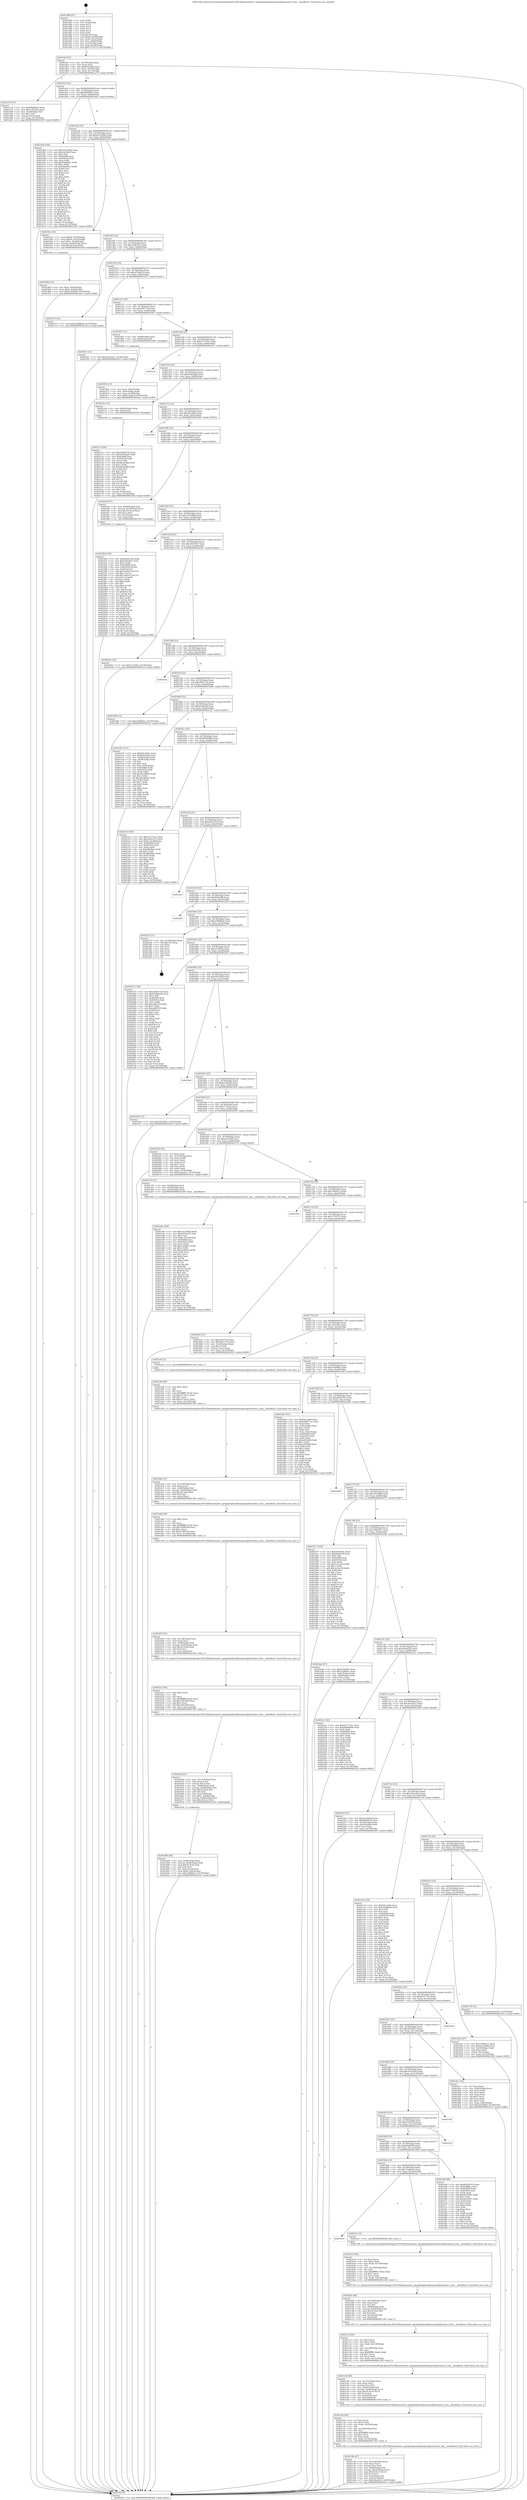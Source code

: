 digraph "0x401480" {
  label = "0x401480 (/mnt/c/Users/mathe/Desktop/tcc/POCII/binaries/extr_openpilotphonelibsnanovgfontstash.h_fons__atlasReset_Final-ollvm.out::main(0))"
  labelloc = "t"
  node[shape=record]

  Entry [label="",width=0.3,height=0.3,shape=circle,fillcolor=black,style=filled]
  "0x4014af" [label="{
     0x4014af [23]\l
     | [instrs]\l
     &nbsp;&nbsp;0x4014af \<+3\>: mov -0x74(%rbp),%eax\l
     &nbsp;&nbsp;0x4014b2 \<+2\>: mov %eax,%ecx\l
     &nbsp;&nbsp;0x4014b4 \<+6\>: sub $0x8025a96a,%ecx\l
     &nbsp;&nbsp;0x4014ba \<+3\>: mov %eax,-0x78(%rbp)\l
     &nbsp;&nbsp;0x4014bd \<+3\>: mov %ecx,-0x7c(%rbp)\l
     &nbsp;&nbsp;0x4014c0 \<+6\>: je 0000000000401a76 \<main+0x5f6\>\l
  }"]
  "0x401a76" [label="{
     0x401a76 [27]\l
     | [instrs]\l
     &nbsp;&nbsp;0x401a76 \<+5\>: mov $0x89b6fb43,%eax\l
     &nbsp;&nbsp;0x401a7b \<+5\>: mov $0x1c652e6c,%ecx\l
     &nbsp;&nbsp;0x401a80 \<+3\>: mov -0x29(%rbp),%dl\l
     &nbsp;&nbsp;0x401a83 \<+3\>: test $0x1,%dl\l
     &nbsp;&nbsp;0x401a86 \<+3\>: cmovne %ecx,%eax\l
     &nbsp;&nbsp;0x401a89 \<+3\>: mov %eax,-0x74(%rbp)\l
     &nbsp;&nbsp;0x401a8c \<+5\>: jmp 000000000040243f \<main+0xfbf\>\l
  }"]
  "0x4014c6" [label="{
     0x4014c6 [22]\l
     | [instrs]\l
     &nbsp;&nbsp;0x4014c6 \<+5\>: jmp 00000000004014cb \<main+0x4b\>\l
     &nbsp;&nbsp;0x4014cb \<+3\>: mov -0x78(%rbp),%eax\l
     &nbsp;&nbsp;0x4014ce \<+5\>: sub $0x89b6fb43,%eax\l
     &nbsp;&nbsp;0x4014d3 \<+3\>: mov %eax,-0x80(%rbp)\l
     &nbsp;&nbsp;0x4014d6 \<+6\>: je 0000000000401ded \<main+0x96d\>\l
  }"]
  Exit [label="",width=0.3,height=0.3,shape=circle,fillcolor=black,style=filled,peripheries=2]
  "0x401ded" [label="{
     0x401ded [144]\l
     | [instrs]\l
     &nbsp;&nbsp;0x401ded \<+5\>: mov $0xc4253dbb,%eax\l
     &nbsp;&nbsp;0x401df2 \<+5\>: mov $0x2aa7964,%ecx\l
     &nbsp;&nbsp;0x401df7 \<+2\>: mov $0x1,%dl\l
     &nbsp;&nbsp;0x401df9 \<+7\>: mov 0x405068,%esi\l
     &nbsp;&nbsp;0x401e00 \<+7\>: mov 0x405054,%edi\l
     &nbsp;&nbsp;0x401e07 \<+3\>: mov %esi,%r8d\l
     &nbsp;&nbsp;0x401e0a \<+7\>: add $0xf38adde2,%r8d\l
     &nbsp;&nbsp;0x401e11 \<+4\>: sub $0x1,%r8d\l
     &nbsp;&nbsp;0x401e15 \<+7\>: sub $0xf38adde2,%r8d\l
     &nbsp;&nbsp;0x401e1c \<+4\>: imul %r8d,%esi\l
     &nbsp;&nbsp;0x401e20 \<+3\>: and $0x1,%esi\l
     &nbsp;&nbsp;0x401e23 \<+3\>: cmp $0x0,%esi\l
     &nbsp;&nbsp;0x401e26 \<+4\>: sete %r9b\l
     &nbsp;&nbsp;0x401e2a \<+3\>: cmp $0xa,%edi\l
     &nbsp;&nbsp;0x401e2d \<+4\>: setl %r10b\l
     &nbsp;&nbsp;0x401e31 \<+3\>: mov %r9b,%r11b\l
     &nbsp;&nbsp;0x401e34 \<+4\>: xor $0xff,%r11b\l
     &nbsp;&nbsp;0x401e38 \<+3\>: mov %r10b,%bl\l
     &nbsp;&nbsp;0x401e3b \<+3\>: xor $0xff,%bl\l
     &nbsp;&nbsp;0x401e3e \<+3\>: xor $0x0,%dl\l
     &nbsp;&nbsp;0x401e41 \<+3\>: mov %r11b,%r14b\l
     &nbsp;&nbsp;0x401e44 \<+4\>: and $0x0,%r14b\l
     &nbsp;&nbsp;0x401e48 \<+3\>: and %dl,%r9b\l
     &nbsp;&nbsp;0x401e4b \<+3\>: mov %bl,%r15b\l
     &nbsp;&nbsp;0x401e4e \<+4\>: and $0x0,%r15b\l
     &nbsp;&nbsp;0x401e52 \<+3\>: and %dl,%r10b\l
     &nbsp;&nbsp;0x401e55 \<+3\>: or %r9b,%r14b\l
     &nbsp;&nbsp;0x401e58 \<+3\>: or %r10b,%r15b\l
     &nbsp;&nbsp;0x401e5b \<+3\>: xor %r15b,%r14b\l
     &nbsp;&nbsp;0x401e5e \<+3\>: or %bl,%r11b\l
     &nbsp;&nbsp;0x401e61 \<+4\>: xor $0xff,%r11b\l
     &nbsp;&nbsp;0x401e65 \<+3\>: or $0x0,%dl\l
     &nbsp;&nbsp;0x401e68 \<+3\>: and %dl,%r11b\l
     &nbsp;&nbsp;0x401e6b \<+3\>: or %r11b,%r14b\l
     &nbsp;&nbsp;0x401e6e \<+4\>: test $0x1,%r14b\l
     &nbsp;&nbsp;0x401e72 \<+3\>: cmovne %ecx,%eax\l
     &nbsp;&nbsp;0x401e75 \<+3\>: mov %eax,-0x74(%rbp)\l
     &nbsp;&nbsp;0x401e78 \<+5\>: jmp 000000000040243f \<main+0xfbf\>\l
  }"]
  "0x4014dc" [label="{
     0x4014dc [25]\l
     | [instrs]\l
     &nbsp;&nbsp;0x4014dc \<+5\>: jmp 00000000004014e1 \<main+0x61\>\l
     &nbsp;&nbsp;0x4014e1 \<+3\>: mov -0x78(%rbp),%eax\l
     &nbsp;&nbsp;0x4014e4 \<+5\>: sub $0x921a506d,%eax\l
     &nbsp;&nbsp;0x4014e9 \<+6\>: mov %eax,-0x84(%rbp)\l
     &nbsp;&nbsp;0x4014ef \<+6\>: je 000000000040193e \<main+0x4be\>\l
  }"]
  "0x40211a" [label="{
     0x40211a [94]\l
     | [instrs]\l
     &nbsp;&nbsp;0x40211a \<+5\>: mov $0x2862b7d1,%ecx\l
     &nbsp;&nbsp;0x40211f \<+5\>: mov $0x42300ba0,%edx\l
     &nbsp;&nbsp;0x402124 \<+7\>: mov 0x405068,%esi\l
     &nbsp;&nbsp;0x40212b \<+8\>: mov 0x405054,%r8d\l
     &nbsp;&nbsp;0x402133 \<+3\>: mov %esi,%r9d\l
     &nbsp;&nbsp;0x402136 \<+7\>: add $0x46cd3dfd,%r9d\l
     &nbsp;&nbsp;0x40213d \<+4\>: sub $0x1,%r9d\l
     &nbsp;&nbsp;0x402141 \<+7\>: sub $0x46cd3dfd,%r9d\l
     &nbsp;&nbsp;0x402148 \<+4\>: imul %r9d,%esi\l
     &nbsp;&nbsp;0x40214c \<+3\>: and $0x1,%esi\l
     &nbsp;&nbsp;0x40214f \<+3\>: cmp $0x0,%esi\l
     &nbsp;&nbsp;0x402152 \<+4\>: sete %r10b\l
     &nbsp;&nbsp;0x402156 \<+4\>: cmp $0xa,%r8d\l
     &nbsp;&nbsp;0x40215a \<+4\>: setl %r11b\l
     &nbsp;&nbsp;0x40215e \<+3\>: mov %r10b,%bl\l
     &nbsp;&nbsp;0x402161 \<+3\>: and %r11b,%bl\l
     &nbsp;&nbsp;0x402164 \<+3\>: xor %r11b,%r10b\l
     &nbsp;&nbsp;0x402167 \<+3\>: or %r10b,%bl\l
     &nbsp;&nbsp;0x40216a \<+3\>: test $0x1,%bl\l
     &nbsp;&nbsp;0x40216d \<+3\>: cmovne %edx,%ecx\l
     &nbsp;&nbsp;0x402170 \<+3\>: mov %ecx,-0x74(%rbp)\l
     &nbsp;&nbsp;0x402173 \<+5\>: jmp 000000000040243f \<main+0xfbf\>\l
  }"]
  "0x40193e" [label="{
     0x40193e [34]\l
     | [instrs]\l
     &nbsp;&nbsp;0x40193e \<+7\>: movl $0x64,-0x50(%rbp)\l
     &nbsp;&nbsp;0x401945 \<+7\>: movl $0x64,-0x54(%rbp)\l
     &nbsp;&nbsp;0x40194c \<+7\>: movl $0x1,-0x58(%rbp)\l
     &nbsp;&nbsp;0x401953 \<+4\>: movslq -0x58(%rbp),%rax\l
     &nbsp;&nbsp;0x401957 \<+4\>: imul $0x18,%rax,%rdi\l
     &nbsp;&nbsp;0x40195b \<+5\>: call 0000000000401050 \<malloc@plt\>\l
     | [calls]\l
     &nbsp;&nbsp;0x401050 \{1\} (unknown)\l
  }"]
  "0x4014f5" [label="{
     0x4014f5 [25]\l
     | [instrs]\l
     &nbsp;&nbsp;0x4014f5 \<+5\>: jmp 00000000004014fa \<main+0x7a\>\l
     &nbsp;&nbsp;0x4014fa \<+3\>: mov -0x78(%rbp),%eax\l
     &nbsp;&nbsp;0x4014fd \<+5\>: sub $0xa2085270,%eax\l
     &nbsp;&nbsp;0x401502 \<+6\>: mov %eax,-0x88(%rbp)\l
     &nbsp;&nbsp;0x401508 \<+6\>: je 0000000000402373 \<main+0xef3\>\l
  }"]
  "0x401fbb" [label="{
     0x401fbb [150]\l
     | [instrs]\l
     &nbsp;&nbsp;0x401fbb \<+5\>: mov $0xdd20e163,%edx\l
     &nbsp;&nbsp;0x401fc0 \<+5\>: mov $0xcbd55657,%esi\l
     &nbsp;&nbsp;0x401fc5 \<+3\>: mov $0x1,%r8b\l
     &nbsp;&nbsp;0x401fc8 \<+8\>: mov 0x405068,%r9d\l
     &nbsp;&nbsp;0x401fd0 \<+8\>: mov 0x405054,%r10d\l
     &nbsp;&nbsp;0x401fd8 \<+3\>: mov %r9d,%r11d\l
     &nbsp;&nbsp;0x401fdb \<+7\>: add $0x7ae05c5,%r11d\l
     &nbsp;&nbsp;0x401fe2 \<+4\>: sub $0x1,%r11d\l
     &nbsp;&nbsp;0x401fe6 \<+7\>: sub $0x7ae05c5,%r11d\l
     &nbsp;&nbsp;0x401fed \<+4\>: imul %r11d,%r9d\l
     &nbsp;&nbsp;0x401ff1 \<+4\>: and $0x1,%r9d\l
     &nbsp;&nbsp;0x401ff5 \<+4\>: cmp $0x0,%r9d\l
     &nbsp;&nbsp;0x401ff9 \<+3\>: sete %bl\l
     &nbsp;&nbsp;0x401ffc \<+4\>: cmp $0xa,%r10d\l
     &nbsp;&nbsp;0x402000 \<+4\>: setl %r14b\l
     &nbsp;&nbsp;0x402004 \<+3\>: mov %bl,%r15b\l
     &nbsp;&nbsp;0x402007 \<+4\>: xor $0xff,%r15b\l
     &nbsp;&nbsp;0x40200b \<+3\>: mov %r14b,%r12b\l
     &nbsp;&nbsp;0x40200e \<+4\>: xor $0xff,%r12b\l
     &nbsp;&nbsp;0x402012 \<+4\>: xor $0x1,%r8b\l
     &nbsp;&nbsp;0x402016 \<+3\>: mov %r15b,%r13b\l
     &nbsp;&nbsp;0x402019 \<+4\>: and $0xff,%r13b\l
     &nbsp;&nbsp;0x40201d \<+3\>: and %r8b,%bl\l
     &nbsp;&nbsp;0x402020 \<+3\>: mov %r12b,%al\l
     &nbsp;&nbsp;0x402023 \<+2\>: and $0xff,%al\l
     &nbsp;&nbsp;0x402025 \<+3\>: and %r8b,%r14b\l
     &nbsp;&nbsp;0x402028 \<+3\>: or %bl,%r13b\l
     &nbsp;&nbsp;0x40202b \<+3\>: or %r14b,%al\l
     &nbsp;&nbsp;0x40202e \<+3\>: xor %al,%r13b\l
     &nbsp;&nbsp;0x402031 \<+3\>: or %r12b,%r15b\l
     &nbsp;&nbsp;0x402034 \<+4\>: xor $0xff,%r15b\l
     &nbsp;&nbsp;0x402038 \<+4\>: or $0x1,%r8b\l
     &nbsp;&nbsp;0x40203c \<+3\>: and %r8b,%r15b\l
     &nbsp;&nbsp;0x40203f \<+3\>: or %r15b,%r13b\l
     &nbsp;&nbsp;0x402042 \<+4\>: test $0x1,%r13b\l
     &nbsp;&nbsp;0x402046 \<+3\>: cmovne %esi,%edx\l
     &nbsp;&nbsp;0x402049 \<+3\>: mov %edx,-0x74(%rbp)\l
     &nbsp;&nbsp;0x40204c \<+5\>: jmp 000000000040243f \<main+0xfbf\>\l
  }"]
  "0x402373" [label="{
     0x402373 [12]\l
     | [instrs]\l
     &nbsp;&nbsp;0x402373 \<+7\>: movl $0xe5b886a9,-0x74(%rbp)\l
     &nbsp;&nbsp;0x40237a \<+5\>: jmp 000000000040243f \<main+0xfbf\>\l
  }"]
  "0x40150e" [label="{
     0x40150e [25]\l
     | [instrs]\l
     &nbsp;&nbsp;0x40150e \<+5\>: jmp 0000000000401513 \<main+0x93\>\l
     &nbsp;&nbsp;0x401513 \<+3\>: mov -0x78(%rbp),%eax\l
     &nbsp;&nbsp;0x401516 \<+5\>: sub $0xa47bea10,%eax\l
     &nbsp;&nbsp;0x40151b \<+6\>: mov %eax,-0x8c(%rbp)\l
     &nbsp;&nbsp;0x401521 \<+6\>: je 0000000000401f21 \<main+0xaa1\>\l
  }"]
  "0x401e8c" [label="{
     0x401e8c [149]\l
     | [instrs]\l
     &nbsp;&nbsp;0x401e8c \<+5\>: mov $0xc4253dbb,%edx\l
     &nbsp;&nbsp;0x401e91 \<+5\>: mov $0xa47bea10,%esi\l
     &nbsp;&nbsp;0x401e96 \<+2\>: mov $0x1,%al\l
     &nbsp;&nbsp;0x401e98 \<+7\>: movl $0x0,-0x70(%rbp)\l
     &nbsp;&nbsp;0x401e9f \<+7\>: mov 0x405068,%ecx\l
     &nbsp;&nbsp;0x401ea6 \<+8\>: mov 0x405054,%r8d\l
     &nbsp;&nbsp;0x401eae \<+3\>: mov %ecx,%r9d\l
     &nbsp;&nbsp;0x401eb1 \<+7\>: add $0xe5cbfeb3,%r9d\l
     &nbsp;&nbsp;0x401eb8 \<+4\>: sub $0x1,%r9d\l
     &nbsp;&nbsp;0x401ebc \<+7\>: sub $0xe5cbfeb3,%r9d\l
     &nbsp;&nbsp;0x401ec3 \<+4\>: imul %r9d,%ecx\l
     &nbsp;&nbsp;0x401ec7 \<+3\>: and $0x1,%ecx\l
     &nbsp;&nbsp;0x401eca \<+3\>: cmp $0x0,%ecx\l
     &nbsp;&nbsp;0x401ecd \<+4\>: sete %r10b\l
     &nbsp;&nbsp;0x401ed1 \<+4\>: cmp $0xa,%r8d\l
     &nbsp;&nbsp;0x401ed5 \<+4\>: setl %r11b\l
     &nbsp;&nbsp;0x401ed9 \<+3\>: mov %r10b,%bl\l
     &nbsp;&nbsp;0x401edc \<+3\>: xor $0xff,%bl\l
     &nbsp;&nbsp;0x401edf \<+3\>: mov %r11b,%r14b\l
     &nbsp;&nbsp;0x401ee2 \<+4\>: xor $0xff,%r14b\l
     &nbsp;&nbsp;0x401ee6 \<+2\>: xor $0x1,%al\l
     &nbsp;&nbsp;0x401ee8 \<+3\>: mov %bl,%r15b\l
     &nbsp;&nbsp;0x401eeb \<+4\>: and $0xff,%r15b\l
     &nbsp;&nbsp;0x401eef \<+3\>: and %al,%r10b\l
     &nbsp;&nbsp;0x401ef2 \<+3\>: mov %r14b,%r12b\l
     &nbsp;&nbsp;0x401ef5 \<+4\>: and $0xff,%r12b\l
     &nbsp;&nbsp;0x401ef9 \<+3\>: and %al,%r11b\l
     &nbsp;&nbsp;0x401efc \<+3\>: or %r10b,%r15b\l
     &nbsp;&nbsp;0x401eff \<+3\>: or %r11b,%r12b\l
     &nbsp;&nbsp;0x401f02 \<+3\>: xor %r12b,%r15b\l
     &nbsp;&nbsp;0x401f05 \<+3\>: or %r14b,%bl\l
     &nbsp;&nbsp;0x401f08 \<+3\>: xor $0xff,%bl\l
     &nbsp;&nbsp;0x401f0b \<+2\>: or $0x1,%al\l
     &nbsp;&nbsp;0x401f0d \<+2\>: and %al,%bl\l
     &nbsp;&nbsp;0x401f0f \<+3\>: or %bl,%r15b\l
     &nbsp;&nbsp;0x401f12 \<+4\>: test $0x1,%r15b\l
     &nbsp;&nbsp;0x401f16 \<+3\>: cmovne %esi,%edx\l
     &nbsp;&nbsp;0x401f19 \<+3\>: mov %edx,-0x74(%rbp)\l
     &nbsp;&nbsp;0x401f1c \<+5\>: jmp 000000000040243f \<main+0xfbf\>\l
  }"]
  "0x401f21" [label="{
     0x401f21 [12]\l
     | [instrs]\l
     &nbsp;&nbsp;0x401f21 \<+7\>: movl $0x3a2e4ec7,-0x74(%rbp)\l
     &nbsp;&nbsp;0x401f28 \<+5\>: jmp 000000000040243f \<main+0xfbf\>\l
  }"]
  "0x401527" [label="{
     0x401527 [25]\l
     | [instrs]\l
     &nbsp;&nbsp;0x401527 \<+5\>: jmp 000000000040152c \<main+0xac\>\l
     &nbsp;&nbsp;0x40152c \<+3\>: mov -0x78(%rbp),%eax\l
     &nbsp;&nbsp;0x40152f \<+5\>: sub $0xa5f677cd,%eax\l
     &nbsp;&nbsp;0x401534 \<+6\>: mov %eax,-0x90(%rbp)\l
     &nbsp;&nbsp;0x40153a \<+6\>: je 0000000000401901 \<main+0x481\>\l
  }"]
  "0x401c9a" [label="{
     0x401c9a [47]\l
     | [instrs]\l
     &nbsp;&nbsp;0x401c9a \<+6\>: mov -0x144(%rbp),%ecx\l
     &nbsp;&nbsp;0x401ca0 \<+3\>: imul %eax,%ecx\l
     &nbsp;&nbsp;0x401ca3 \<+3\>: movslq %ecx,%r8\l
     &nbsp;&nbsp;0x401ca6 \<+4\>: mov -0x60(%rbp),%r9\l
     &nbsp;&nbsp;0x401caa \<+4\>: movslq -0x64(%rbp),%r10\l
     &nbsp;&nbsp;0x401cae \<+4\>: imul $0x18,%r10,%r10\l
     &nbsp;&nbsp;0x401cb2 \<+3\>: add %r10,%r9\l
     &nbsp;&nbsp;0x401cb5 \<+4\>: mov 0x10(%r9),%r9\l
     &nbsp;&nbsp;0x401cb9 \<+4\>: mov %r8,0x10(%r9)\l
     &nbsp;&nbsp;0x401cbd \<+7\>: movl $0x3dea30c5,-0x74(%rbp)\l
     &nbsp;&nbsp;0x401cc4 \<+5\>: jmp 000000000040243f \<main+0xfbf\>\l
  }"]
  "0x401901" [label="{
     0x401901 [13]\l
     | [instrs]\l
     &nbsp;&nbsp;0x401901 \<+4\>: mov -0x48(%rbp),%rax\l
     &nbsp;&nbsp;0x401905 \<+4\>: mov 0x8(%rax),%rdi\l
     &nbsp;&nbsp;0x401909 \<+5\>: call 0000000000401060 \<atoi@plt\>\l
     | [calls]\l
     &nbsp;&nbsp;0x401060 \{1\} (unknown)\l
  }"]
  "0x401540" [label="{
     0x401540 [25]\l
     | [instrs]\l
     &nbsp;&nbsp;0x401540 \<+5\>: jmp 0000000000401545 \<main+0xc5\>\l
     &nbsp;&nbsp;0x401545 \<+3\>: mov -0x78(%rbp),%eax\l
     &nbsp;&nbsp;0x401548 \<+5\>: sub $0xb3177ee1,%eax\l
     &nbsp;&nbsp;0x40154d \<+6\>: mov %eax,-0x94(%rbp)\l
     &nbsp;&nbsp;0x401553 \<+6\>: je 0000000000402431 \<main+0xfb1\>\l
  }"]
  "0x401c6e" [label="{
     0x401c6e [44]\l
     | [instrs]\l
     &nbsp;&nbsp;0x401c6e \<+2\>: xor %ecx,%ecx\l
     &nbsp;&nbsp;0x401c70 \<+5\>: mov $0x2,%edx\l
     &nbsp;&nbsp;0x401c75 \<+6\>: mov %edx,-0x140(%rbp)\l
     &nbsp;&nbsp;0x401c7b \<+1\>: cltd\l
     &nbsp;&nbsp;0x401c7c \<+6\>: mov -0x140(%rbp),%esi\l
     &nbsp;&nbsp;0x401c82 \<+2\>: idiv %esi\l
     &nbsp;&nbsp;0x401c84 \<+6\>: imul $0xfffffffe,%edx,%edx\l
     &nbsp;&nbsp;0x401c8a \<+3\>: sub $0x1,%ecx\l
     &nbsp;&nbsp;0x401c8d \<+2\>: sub %ecx,%edx\l
     &nbsp;&nbsp;0x401c8f \<+6\>: mov %edx,-0x144(%rbp)\l
     &nbsp;&nbsp;0x401c95 \<+5\>: call 0000000000401160 \<next_i\>\l
     | [calls]\l
     &nbsp;&nbsp;0x401160 \{1\} (/mnt/c/Users/mathe/Desktop/tcc/POCII/binaries/extr_openpilotphonelibsnanovgfontstash.h_fons__atlasReset_Final-ollvm.out::next_i)\l
  }"]
  "0x402431" [label="{
     0x402431\l
  }", style=dashed]
  "0x401559" [label="{
     0x401559 [25]\l
     | [instrs]\l
     &nbsp;&nbsp;0x401559 \<+5\>: jmp 000000000040155e \<main+0xde\>\l
     &nbsp;&nbsp;0x40155e \<+3\>: mov -0x78(%rbp),%eax\l
     &nbsp;&nbsp;0x401561 \<+5\>: sub $0xb346dadd,%eax\l
     &nbsp;&nbsp;0x401566 \<+6\>: mov %eax,-0x98(%rbp)\l
     &nbsp;&nbsp;0x40156c \<+6\>: je 000000000040210e \<main+0xc8e\>\l
  }"]
  "0x401c46" [label="{
     0x401c46 [40]\l
     | [instrs]\l
     &nbsp;&nbsp;0x401c46 \<+6\>: mov -0x13c(%rbp),%ecx\l
     &nbsp;&nbsp;0x401c4c \<+3\>: imul %eax,%ecx\l
     &nbsp;&nbsp;0x401c4f \<+3\>: movslq %ecx,%r8\l
     &nbsp;&nbsp;0x401c52 \<+4\>: mov -0x60(%rbp),%r9\l
     &nbsp;&nbsp;0x401c56 \<+4\>: movslq -0x64(%rbp),%r10\l
     &nbsp;&nbsp;0x401c5a \<+4\>: imul $0x18,%r10,%r10\l
     &nbsp;&nbsp;0x401c5e \<+3\>: add %r10,%r9\l
     &nbsp;&nbsp;0x401c61 \<+4\>: mov 0x10(%r9),%r9\l
     &nbsp;&nbsp;0x401c65 \<+4\>: mov %r8,0x8(%r9)\l
     &nbsp;&nbsp;0x401c69 \<+5\>: call 0000000000401160 \<next_i\>\l
     | [calls]\l
     &nbsp;&nbsp;0x401160 \{1\} (/mnt/c/Users/mathe/Desktop/tcc/POCII/binaries/extr_openpilotphonelibsnanovgfontstash.h_fons__atlasReset_Final-ollvm.out::next_i)\l
  }"]
  "0x40210e" [label="{
     0x40210e [12]\l
     | [instrs]\l
     &nbsp;&nbsp;0x40210e \<+4\>: mov -0x60(%rbp),%rax\l
     &nbsp;&nbsp;0x402112 \<+3\>: mov %rax,%rdi\l
     &nbsp;&nbsp;0x402115 \<+5\>: call 0000000000401030 \<free@plt\>\l
     | [calls]\l
     &nbsp;&nbsp;0x401030 \{1\} (unknown)\l
  }"]
  "0x401572" [label="{
     0x401572 [25]\l
     | [instrs]\l
     &nbsp;&nbsp;0x401572 \<+5\>: jmp 0000000000401577 \<main+0xf7\>\l
     &nbsp;&nbsp;0x401577 \<+3\>: mov -0x78(%rbp),%eax\l
     &nbsp;&nbsp;0x40157a \<+5\>: sub $0xb92c8e8c,%eax\l
     &nbsp;&nbsp;0x40157f \<+6\>: mov %eax,-0x9c(%rbp)\l
     &nbsp;&nbsp;0x401585 \<+6\>: je 0000000000402394 \<main+0xf14\>\l
  }"]
  "0x401c1a" [label="{
     0x401c1a [44]\l
     | [instrs]\l
     &nbsp;&nbsp;0x401c1a \<+2\>: xor %ecx,%ecx\l
     &nbsp;&nbsp;0x401c1c \<+5\>: mov $0x2,%edx\l
     &nbsp;&nbsp;0x401c21 \<+6\>: mov %edx,-0x138(%rbp)\l
     &nbsp;&nbsp;0x401c27 \<+1\>: cltd\l
     &nbsp;&nbsp;0x401c28 \<+6\>: mov -0x138(%rbp),%esi\l
     &nbsp;&nbsp;0x401c2e \<+2\>: idiv %esi\l
     &nbsp;&nbsp;0x401c30 \<+6\>: imul $0xfffffffe,%edx,%edx\l
     &nbsp;&nbsp;0x401c36 \<+3\>: sub $0x1,%ecx\l
     &nbsp;&nbsp;0x401c39 \<+2\>: sub %ecx,%edx\l
     &nbsp;&nbsp;0x401c3b \<+6\>: mov %edx,-0x13c(%rbp)\l
     &nbsp;&nbsp;0x401c41 \<+5\>: call 0000000000401160 \<next_i\>\l
     | [calls]\l
     &nbsp;&nbsp;0x401160 \{1\} (/mnt/c/Users/mathe/Desktop/tcc/POCII/binaries/extr_openpilotphonelibsnanovgfontstash.h_fons__atlasReset_Final-ollvm.out::next_i)\l
  }"]
  "0x402394" [label="{
     0x402394\l
  }", style=dashed]
  "0x40158b" [label="{
     0x40158b [25]\l
     | [instrs]\l
     &nbsp;&nbsp;0x40158b \<+5\>: jmp 0000000000401590 \<main+0x110\>\l
     &nbsp;&nbsp;0x401590 \<+3\>: mov -0x78(%rbp),%eax\l
     &nbsp;&nbsp;0x401593 \<+5\>: sub $0xbeff9fec,%eax\l
     &nbsp;&nbsp;0x401598 \<+6\>: mov %eax,-0xa0(%rbp)\l
     &nbsp;&nbsp;0x40159e \<+6\>: je 0000000000401fa0 \<main+0xb20\>\l
  }"]
  "0x401bf2" [label="{
     0x401bf2 [40]\l
     | [instrs]\l
     &nbsp;&nbsp;0x401bf2 \<+6\>: mov -0x134(%rbp),%ecx\l
     &nbsp;&nbsp;0x401bf8 \<+3\>: imul %eax,%ecx\l
     &nbsp;&nbsp;0x401bfb \<+3\>: mov %cx,%di\l
     &nbsp;&nbsp;0x401bfe \<+4\>: mov -0x60(%rbp),%r8\l
     &nbsp;&nbsp;0x401c02 \<+4\>: movslq -0x64(%rbp),%r9\l
     &nbsp;&nbsp;0x401c06 \<+4\>: imul $0x18,%r9,%r9\l
     &nbsp;&nbsp;0x401c0a \<+3\>: add %r9,%r8\l
     &nbsp;&nbsp;0x401c0d \<+4\>: mov 0x10(%r8),%r8\l
     &nbsp;&nbsp;0x401c11 \<+4\>: mov %di,(%r8)\l
     &nbsp;&nbsp;0x401c15 \<+5\>: call 0000000000401160 \<next_i\>\l
     | [calls]\l
     &nbsp;&nbsp;0x401160 \{1\} (/mnt/c/Users/mathe/Desktop/tcc/POCII/binaries/extr_openpilotphonelibsnanovgfontstash.h_fons__atlasReset_Final-ollvm.out::next_i)\l
  }"]
  "0x401fa0" [label="{
     0x401fa0 [27]\l
     | [instrs]\l
     &nbsp;&nbsp;0x401fa0 \<+4\>: mov -0x60(%rbp),%rax\l
     &nbsp;&nbsp;0x401fa4 \<+4\>: movslq -0x70(%rbp),%rcx\l
     &nbsp;&nbsp;0x401fa8 \<+4\>: imul $0x18,%rcx,%rcx\l
     &nbsp;&nbsp;0x401fac \<+3\>: add %rcx,%rax\l
     &nbsp;&nbsp;0x401faf \<+4\>: mov 0x10(%rax),%rax\l
     &nbsp;&nbsp;0x401fb3 \<+3\>: mov %rax,%rdi\l
     &nbsp;&nbsp;0x401fb6 \<+5\>: call 0000000000401030 \<free@plt\>\l
     | [calls]\l
     &nbsp;&nbsp;0x401030 \{1\} (unknown)\l
  }"]
  "0x4015a4" [label="{
     0x4015a4 [25]\l
     | [instrs]\l
     &nbsp;&nbsp;0x4015a4 \<+5\>: jmp 00000000004015a9 \<main+0x129\>\l
     &nbsp;&nbsp;0x4015a9 \<+3\>: mov -0x78(%rbp),%eax\l
     &nbsp;&nbsp;0x4015ac \<+5\>: sub $0xc4253dbb,%eax\l
     &nbsp;&nbsp;0x4015b1 \<+6\>: mov %eax,-0xa4(%rbp)\l
     &nbsp;&nbsp;0x4015b7 \<+6\>: je 00000000004023bf \<main+0xf3f\>\l
  }"]
  "0x401bc6" [label="{
     0x401bc6 [44]\l
     | [instrs]\l
     &nbsp;&nbsp;0x401bc6 \<+2\>: xor %ecx,%ecx\l
     &nbsp;&nbsp;0x401bc8 \<+5\>: mov $0x2,%edx\l
     &nbsp;&nbsp;0x401bcd \<+6\>: mov %edx,-0x130(%rbp)\l
     &nbsp;&nbsp;0x401bd3 \<+1\>: cltd\l
     &nbsp;&nbsp;0x401bd4 \<+6\>: mov -0x130(%rbp),%esi\l
     &nbsp;&nbsp;0x401bda \<+2\>: idiv %esi\l
     &nbsp;&nbsp;0x401bdc \<+6\>: imul $0xfffffffe,%edx,%edx\l
     &nbsp;&nbsp;0x401be2 \<+3\>: sub $0x1,%ecx\l
     &nbsp;&nbsp;0x401be5 \<+2\>: sub %ecx,%edx\l
     &nbsp;&nbsp;0x401be7 \<+6\>: mov %edx,-0x134(%rbp)\l
     &nbsp;&nbsp;0x401bed \<+5\>: call 0000000000401160 \<next_i\>\l
     | [calls]\l
     &nbsp;&nbsp;0x401160 \{1\} (/mnt/c/Users/mathe/Desktop/tcc/POCII/binaries/extr_openpilotphonelibsnanovgfontstash.h_fons__atlasReset_Final-ollvm.out::next_i)\l
  }"]
  "0x4023bf" [label="{
     0x4023bf\l
  }", style=dashed]
  "0x4015bd" [label="{
     0x4015bd [25]\l
     | [instrs]\l
     &nbsp;&nbsp;0x4015bd \<+5\>: jmp 00000000004015c2 \<main+0x142\>\l
     &nbsp;&nbsp;0x4015c2 \<+3\>: mov -0x78(%rbp),%eax\l
     &nbsp;&nbsp;0x4015c5 \<+5\>: sub $0xcbd55657,%eax\l
     &nbsp;&nbsp;0x4015ca \<+6\>: mov %eax,-0xa8(%rbp)\l
     &nbsp;&nbsp;0x4015d0 \<+6\>: je 0000000000402051 \<main+0xbd1\>\l
  }"]
  "0x4018c4" [label="{
     0x4018c4\l
  }", style=dashed]
  "0x402051" [label="{
     0x402051 [12]\l
     | [instrs]\l
     &nbsp;&nbsp;0x402051 \<+7\>: movl $0x171245a,-0x74(%rbp)\l
     &nbsp;&nbsp;0x402058 \<+5\>: jmp 000000000040243f \<main+0xfbf\>\l
  }"]
  "0x4015d6" [label="{
     0x4015d6 [25]\l
     | [instrs]\l
     &nbsp;&nbsp;0x4015d6 \<+5\>: jmp 00000000004015db \<main+0x15b\>\l
     &nbsp;&nbsp;0x4015db \<+3\>: mov -0x78(%rbp),%eax\l
     &nbsp;&nbsp;0x4015de \<+5\>: sub $0xd3bc054d,%eax\l
     &nbsp;&nbsp;0x4015e3 \<+6\>: mov %eax,-0xac(%rbp)\l
     &nbsp;&nbsp;0x4015e9 \<+6\>: je 0000000000402420 \<main+0xfa0\>\l
  }"]
  "0x401bc1" [label="{
     0x401bc1 [5]\l
     | [instrs]\l
     &nbsp;&nbsp;0x401bc1 \<+5\>: call 0000000000401160 \<next_i\>\l
     | [calls]\l
     &nbsp;&nbsp;0x401160 \{1\} (/mnt/c/Users/mathe/Desktop/tcc/POCII/binaries/extr_openpilotphonelibsnanovgfontstash.h_fons__atlasReset_Final-ollvm.out::next_i)\l
  }"]
  "0x402420" [label="{
     0x402420\l
  }", style=dashed]
  "0x4015ef" [label="{
     0x4015ef [25]\l
     | [instrs]\l
     &nbsp;&nbsp;0x4015ef \<+5\>: jmp 00000000004015f4 \<main+0x174\>\l
     &nbsp;&nbsp;0x4015f4 \<+3\>: mov -0x78(%rbp),%eax\l
     &nbsp;&nbsp;0x4015f7 \<+5\>: sub $0xd40677a2,%eax\l
     &nbsp;&nbsp;0x4015fc \<+6\>: mov %eax,-0xb0(%rbp)\l
     &nbsp;&nbsp;0x401602 \<+6\>: je 0000000000401db4 \<main+0x934\>\l
  }"]
  "0x4018ab" [label="{
     0x4018ab [25]\l
     | [instrs]\l
     &nbsp;&nbsp;0x4018ab \<+5\>: jmp 00000000004018b0 \<main+0x430\>\l
     &nbsp;&nbsp;0x4018b0 \<+3\>: mov -0x78(%rbp),%eax\l
     &nbsp;&nbsp;0x4018b3 \<+5\>: sub $0x73a9bdcc,%eax\l
     &nbsp;&nbsp;0x4018b8 \<+6\>: mov %eax,-0x120(%rbp)\l
     &nbsp;&nbsp;0x4018be \<+6\>: je 0000000000401bc1 \<main+0x741\>\l
  }"]
  "0x401db4" [label="{
     0x401db4 [12]\l
     | [instrs]\l
     &nbsp;&nbsp;0x401db4 \<+7\>: movl $0x3398e613,-0x74(%rbp)\l
     &nbsp;&nbsp;0x401dbb \<+5\>: jmp 000000000040243f \<main+0xfbf\>\l
  }"]
  "0x401608" [label="{
     0x401608 [25]\l
     | [instrs]\l
     &nbsp;&nbsp;0x401608 \<+5\>: jmp 000000000040160d \<main+0x18d\>\l
     &nbsp;&nbsp;0x40160d \<+3\>: mov -0x78(%rbp),%eax\l
     &nbsp;&nbsp;0x401610 \<+5\>: sub $0xdb4a610f,%eax\l
     &nbsp;&nbsp;0x401615 \<+6\>: mov %eax,-0xb4(%rbp)\l
     &nbsp;&nbsp;0x40161b \<+6\>: je 0000000000401a07 \<main+0x587\>\l
  }"]
  "0x401f48" [label="{
     0x401f48 [88]\l
     | [instrs]\l
     &nbsp;&nbsp;0x401f48 \<+5\>: mov $0xdd20e163,%eax\l
     &nbsp;&nbsp;0x401f4d \<+5\>: mov $0xbeff9fec,%ecx\l
     &nbsp;&nbsp;0x401f52 \<+7\>: mov 0x405068,%edx\l
     &nbsp;&nbsp;0x401f59 \<+7\>: mov 0x405054,%esi\l
     &nbsp;&nbsp;0x401f60 \<+2\>: mov %edx,%edi\l
     &nbsp;&nbsp;0x401f62 \<+6\>: add $0xafc4a991,%edi\l
     &nbsp;&nbsp;0x401f68 \<+3\>: sub $0x1,%edi\l
     &nbsp;&nbsp;0x401f6b \<+6\>: sub $0xafc4a991,%edi\l
     &nbsp;&nbsp;0x401f71 \<+3\>: imul %edi,%edx\l
     &nbsp;&nbsp;0x401f74 \<+3\>: and $0x1,%edx\l
     &nbsp;&nbsp;0x401f77 \<+3\>: cmp $0x0,%edx\l
     &nbsp;&nbsp;0x401f7a \<+4\>: sete %r8b\l
     &nbsp;&nbsp;0x401f7e \<+3\>: cmp $0xa,%esi\l
     &nbsp;&nbsp;0x401f81 \<+4\>: setl %r9b\l
     &nbsp;&nbsp;0x401f85 \<+3\>: mov %r8b,%r10b\l
     &nbsp;&nbsp;0x401f88 \<+3\>: and %r9b,%r10b\l
     &nbsp;&nbsp;0x401f8b \<+3\>: xor %r9b,%r8b\l
     &nbsp;&nbsp;0x401f8e \<+3\>: or %r8b,%r10b\l
     &nbsp;&nbsp;0x401f91 \<+4\>: test $0x1,%r10b\l
     &nbsp;&nbsp;0x401f95 \<+3\>: cmovne %ecx,%eax\l
     &nbsp;&nbsp;0x401f98 \<+3\>: mov %eax,-0x74(%rbp)\l
     &nbsp;&nbsp;0x401f9b \<+5\>: jmp 000000000040243f \<main+0xfbf\>\l
  }"]
  "0x401a07" [label="{
     0x401a07 [111]\l
     | [instrs]\l
     &nbsp;&nbsp;0x401a07 \<+5\>: mov $0xb92c8e8c,%eax\l
     &nbsp;&nbsp;0x401a0c \<+5\>: mov $0x8025a96a,%ecx\l
     &nbsp;&nbsp;0x401a11 \<+3\>: mov -0x64(%rbp),%edx\l
     &nbsp;&nbsp;0x401a14 \<+3\>: cmp -0x58(%rbp),%edx\l
     &nbsp;&nbsp;0x401a17 \<+4\>: setl %sil\l
     &nbsp;&nbsp;0x401a1b \<+4\>: and $0x1,%sil\l
     &nbsp;&nbsp;0x401a1f \<+4\>: mov %sil,-0x29(%rbp)\l
     &nbsp;&nbsp;0x401a23 \<+7\>: mov 0x405068,%edx\l
     &nbsp;&nbsp;0x401a2a \<+7\>: mov 0x405054,%edi\l
     &nbsp;&nbsp;0x401a31 \<+3\>: mov %edx,%r8d\l
     &nbsp;&nbsp;0x401a34 \<+7\>: add $0xa91db0a6,%r8d\l
     &nbsp;&nbsp;0x401a3b \<+4\>: sub $0x1,%r8d\l
     &nbsp;&nbsp;0x401a3f \<+7\>: sub $0xa91db0a6,%r8d\l
     &nbsp;&nbsp;0x401a46 \<+4\>: imul %r8d,%edx\l
     &nbsp;&nbsp;0x401a4a \<+3\>: and $0x1,%edx\l
     &nbsp;&nbsp;0x401a4d \<+3\>: cmp $0x0,%edx\l
     &nbsp;&nbsp;0x401a50 \<+4\>: sete %sil\l
     &nbsp;&nbsp;0x401a54 \<+3\>: cmp $0xa,%edi\l
     &nbsp;&nbsp;0x401a57 \<+4\>: setl %r9b\l
     &nbsp;&nbsp;0x401a5b \<+3\>: mov %sil,%r10b\l
     &nbsp;&nbsp;0x401a5e \<+3\>: and %r9b,%r10b\l
     &nbsp;&nbsp;0x401a61 \<+3\>: xor %r9b,%sil\l
     &nbsp;&nbsp;0x401a64 \<+3\>: or %sil,%r10b\l
     &nbsp;&nbsp;0x401a67 \<+4\>: test $0x1,%r10b\l
     &nbsp;&nbsp;0x401a6b \<+3\>: cmovne %ecx,%eax\l
     &nbsp;&nbsp;0x401a6e \<+3\>: mov %eax,-0x74(%rbp)\l
     &nbsp;&nbsp;0x401a71 \<+5\>: jmp 000000000040243f \<main+0xfbf\>\l
  }"]
  "0x401621" [label="{
     0x401621 [25]\l
     | [instrs]\l
     &nbsp;&nbsp;0x401621 \<+5\>: jmp 0000000000401626 \<main+0x1a6\>\l
     &nbsp;&nbsp;0x401626 \<+3\>: mov -0x78(%rbp),%eax\l
     &nbsp;&nbsp;0x401629 \<+5\>: sub $0xdbd00896,%eax\l
     &nbsp;&nbsp;0x40162e \<+6\>: mov %eax,-0xb8(%rbp)\l
     &nbsp;&nbsp;0x401634 \<+6\>: je 0000000000402314 \<main+0xe94\>\l
  }"]
  "0x401892" [label="{
     0x401892 [25]\l
     | [instrs]\l
     &nbsp;&nbsp;0x401892 \<+5\>: jmp 0000000000401897 \<main+0x417\>\l
     &nbsp;&nbsp;0x401897 \<+3\>: mov -0x78(%rbp),%eax\l
     &nbsp;&nbsp;0x40189a \<+5\>: sub $0x664891fb,%eax\l
     &nbsp;&nbsp;0x40189f \<+6\>: mov %eax,-0x11c(%rbp)\l
     &nbsp;&nbsp;0x4018a5 \<+6\>: je 0000000000401f48 \<main+0xac8\>\l
  }"]
  "0x402314" [label="{
     0x402314 [95]\l
     | [instrs]\l
     &nbsp;&nbsp;0x402314 \<+5\>: mov $0xb3177ee1,%eax\l
     &nbsp;&nbsp;0x402319 \<+5\>: mov $0xa2085270,%ecx\l
     &nbsp;&nbsp;0x40231e \<+7\>: movl $0x0,-0x38(%rbp)\l
     &nbsp;&nbsp;0x402325 \<+7\>: mov 0x405068,%edx\l
     &nbsp;&nbsp;0x40232c \<+7\>: mov 0x405054,%esi\l
     &nbsp;&nbsp;0x402333 \<+2\>: mov %edx,%edi\l
     &nbsp;&nbsp;0x402335 \<+6\>: sub $0xbfbafba1,%edi\l
     &nbsp;&nbsp;0x40233b \<+3\>: sub $0x1,%edi\l
     &nbsp;&nbsp;0x40233e \<+6\>: add $0xbfbafba1,%edi\l
     &nbsp;&nbsp;0x402344 \<+3\>: imul %edi,%edx\l
     &nbsp;&nbsp;0x402347 \<+3\>: and $0x1,%edx\l
     &nbsp;&nbsp;0x40234a \<+3\>: cmp $0x0,%edx\l
     &nbsp;&nbsp;0x40234d \<+4\>: sete %r8b\l
     &nbsp;&nbsp;0x402351 \<+3\>: cmp $0xa,%esi\l
     &nbsp;&nbsp;0x402354 \<+4\>: setl %r9b\l
     &nbsp;&nbsp;0x402358 \<+3\>: mov %r8b,%r10b\l
     &nbsp;&nbsp;0x40235b \<+3\>: and %r9b,%r10b\l
     &nbsp;&nbsp;0x40235e \<+3\>: xor %r9b,%r8b\l
     &nbsp;&nbsp;0x402361 \<+3\>: or %r8b,%r10b\l
     &nbsp;&nbsp;0x402364 \<+4\>: test $0x1,%r10b\l
     &nbsp;&nbsp;0x402368 \<+3\>: cmovne %ecx,%eax\l
     &nbsp;&nbsp;0x40236b \<+3\>: mov %eax,-0x74(%rbp)\l
     &nbsp;&nbsp;0x40236e \<+5\>: jmp 000000000040243f \<main+0xfbf\>\l
  }"]
  "0x40163a" [label="{
     0x40163a [25]\l
     | [instrs]\l
     &nbsp;&nbsp;0x40163a \<+5\>: jmp 000000000040163f \<main+0x1bf\>\l
     &nbsp;&nbsp;0x40163f \<+3\>: mov -0x78(%rbp),%eax\l
     &nbsp;&nbsp;0x401642 \<+5\>: sub $0xdd20e163,%eax\l
     &nbsp;&nbsp;0x401647 \<+6\>: mov %eax,-0xbc(%rbp)\l
     &nbsp;&nbsp;0x40164d \<+6\>: je 00000000004023e1 \<main+0xf61\>\l
  }"]
  "0x402220" [label="{
     0x402220\l
  }", style=dashed]
  "0x4023e1" [label="{
     0x4023e1\l
  }", style=dashed]
  "0x401653" [label="{
     0x401653 [25]\l
     | [instrs]\l
     &nbsp;&nbsp;0x401653 \<+5\>: jmp 0000000000401658 \<main+0x1d8\>\l
     &nbsp;&nbsp;0x401658 \<+3\>: mov -0x78(%rbp),%eax\l
     &nbsp;&nbsp;0x40165b \<+5\>: sub $0xdd2fadf9,%eax\l
     &nbsp;&nbsp;0x401660 \<+6\>: mov %eax,-0xc0(%rbp)\l
     &nbsp;&nbsp;0x401666 \<+6\>: je 00000000004022b5 \<main+0xe35\>\l
  }"]
  "0x401879" [label="{
     0x401879 [25]\l
     | [instrs]\l
     &nbsp;&nbsp;0x401879 \<+5\>: jmp 000000000040187e \<main+0x3fe\>\l
     &nbsp;&nbsp;0x40187e \<+3\>: mov -0x78(%rbp),%eax\l
     &nbsp;&nbsp;0x401881 \<+5\>: sub $0x61819a29,%eax\l
     &nbsp;&nbsp;0x401886 \<+6\>: mov %eax,-0x118(%rbp)\l
     &nbsp;&nbsp;0x40188c \<+6\>: je 0000000000402220 \<main+0xda0\>\l
  }"]
  "0x4022b5" [label="{
     0x4022b5\l
  }", style=dashed]
  "0x40166c" [label="{
     0x40166c [25]\l
     | [instrs]\l
     &nbsp;&nbsp;0x40166c \<+5\>: jmp 0000000000401671 \<main+0x1f1\>\l
     &nbsp;&nbsp;0x401671 \<+3\>: mov -0x78(%rbp),%eax\l
     &nbsp;&nbsp;0x401674 \<+5\>: sub $0xe5b886a9,%eax\l
     &nbsp;&nbsp;0x401679 \<+6\>: mov %eax,-0xc4(%rbp)\l
     &nbsp;&nbsp;0x40167f \<+6\>: je 000000000040237f \<main+0xeff\>\l
  }"]
  "0x402190" [label="{
     0x402190\l
  }", style=dashed]
  "0x40237f" [label="{
     0x40237f [21]\l
     | [instrs]\l
     &nbsp;&nbsp;0x40237f \<+3\>: mov -0x38(%rbp),%eax\l
     &nbsp;&nbsp;0x402382 \<+7\>: add $0x128,%rsp\l
     &nbsp;&nbsp;0x402389 \<+1\>: pop %rbx\l
     &nbsp;&nbsp;0x40238a \<+2\>: pop %r12\l
     &nbsp;&nbsp;0x40238c \<+2\>: pop %r13\l
     &nbsp;&nbsp;0x40238e \<+2\>: pop %r14\l
     &nbsp;&nbsp;0x402390 \<+2\>: pop %r15\l
     &nbsp;&nbsp;0x402392 \<+1\>: pop %rbp\l
     &nbsp;&nbsp;0x402393 \<+1\>: ret\l
  }"]
  "0x401685" [label="{
     0x401685 [25]\l
     | [instrs]\l
     &nbsp;&nbsp;0x401685 \<+5\>: jmp 000000000040168a \<main+0x20a\>\l
     &nbsp;&nbsp;0x40168a \<+3\>: mov -0x78(%rbp),%eax\l
     &nbsp;&nbsp;0x40168d \<+5\>: sub $0xee356f3a,%eax\l
     &nbsp;&nbsp;0x401692 \<+6\>: mov %eax,-0xc8(%rbp)\l
     &nbsp;&nbsp;0x401698 \<+6\>: je 000000000040207e \<main+0xbfe\>\l
  }"]
  "0x401860" [label="{
     0x401860 [25]\l
     | [instrs]\l
     &nbsp;&nbsp;0x401860 \<+5\>: jmp 0000000000401865 \<main+0x3e5\>\l
     &nbsp;&nbsp;0x401865 \<+3\>: mov -0x78(%rbp),%eax\l
     &nbsp;&nbsp;0x401868 \<+5\>: sub $0x5d55aa99,%eax\l
     &nbsp;&nbsp;0x40186d \<+6\>: mov %eax,-0x114(%rbp)\l
     &nbsp;&nbsp;0x401873 \<+6\>: je 0000000000402190 \<main+0xd10\>\l
  }"]
  "0x40207e" [label="{
     0x40207e [144]\l
     | [instrs]\l
     &nbsp;&nbsp;0x40207e \<+5\>: mov $0x2862b7d1,%eax\l
     &nbsp;&nbsp;0x402083 \<+5\>: mov $0xb346dadd,%ecx\l
     &nbsp;&nbsp;0x402088 \<+2\>: mov $0x1,%dl\l
     &nbsp;&nbsp;0x40208a \<+7\>: mov 0x405068,%esi\l
     &nbsp;&nbsp;0x402091 \<+7\>: mov 0x405054,%edi\l
     &nbsp;&nbsp;0x402098 \<+3\>: mov %esi,%r8d\l
     &nbsp;&nbsp;0x40209b \<+7\>: add $0xcabf253f,%r8d\l
     &nbsp;&nbsp;0x4020a2 \<+4\>: sub $0x1,%r8d\l
     &nbsp;&nbsp;0x4020a6 \<+7\>: sub $0xcabf253f,%r8d\l
     &nbsp;&nbsp;0x4020ad \<+4\>: imul %r8d,%esi\l
     &nbsp;&nbsp;0x4020b1 \<+3\>: and $0x1,%esi\l
     &nbsp;&nbsp;0x4020b4 \<+3\>: cmp $0x0,%esi\l
     &nbsp;&nbsp;0x4020b7 \<+4\>: sete %r9b\l
     &nbsp;&nbsp;0x4020bb \<+3\>: cmp $0xa,%edi\l
     &nbsp;&nbsp;0x4020be \<+4\>: setl %r10b\l
     &nbsp;&nbsp;0x4020c2 \<+3\>: mov %r9b,%r11b\l
     &nbsp;&nbsp;0x4020c5 \<+4\>: xor $0xff,%r11b\l
     &nbsp;&nbsp;0x4020c9 \<+3\>: mov %r10b,%bl\l
     &nbsp;&nbsp;0x4020cc \<+3\>: xor $0xff,%bl\l
     &nbsp;&nbsp;0x4020cf \<+3\>: xor $0x0,%dl\l
     &nbsp;&nbsp;0x4020d2 \<+3\>: mov %r11b,%r14b\l
     &nbsp;&nbsp;0x4020d5 \<+4\>: and $0x0,%r14b\l
     &nbsp;&nbsp;0x4020d9 \<+3\>: and %dl,%r9b\l
     &nbsp;&nbsp;0x4020dc \<+3\>: mov %bl,%r15b\l
     &nbsp;&nbsp;0x4020df \<+4\>: and $0x0,%r15b\l
     &nbsp;&nbsp;0x4020e3 \<+3\>: and %dl,%r10b\l
     &nbsp;&nbsp;0x4020e6 \<+3\>: or %r9b,%r14b\l
     &nbsp;&nbsp;0x4020e9 \<+3\>: or %r10b,%r15b\l
     &nbsp;&nbsp;0x4020ec \<+3\>: xor %r15b,%r14b\l
     &nbsp;&nbsp;0x4020ef \<+3\>: or %bl,%r11b\l
     &nbsp;&nbsp;0x4020f2 \<+4\>: xor $0xff,%r11b\l
     &nbsp;&nbsp;0x4020f6 \<+3\>: or $0x0,%dl\l
     &nbsp;&nbsp;0x4020f9 \<+3\>: and %dl,%r11b\l
     &nbsp;&nbsp;0x4020fc \<+3\>: or %r11b,%r14b\l
     &nbsp;&nbsp;0x4020ff \<+4\>: test $0x1,%r14b\l
     &nbsp;&nbsp;0x402103 \<+3\>: cmovne %ecx,%eax\l
     &nbsp;&nbsp;0x402106 \<+3\>: mov %eax,-0x74(%rbp)\l
     &nbsp;&nbsp;0x402109 \<+5\>: jmp 000000000040243f \<main+0xfbf\>\l
  }"]
  "0x40169e" [label="{
     0x40169e [25]\l
     | [instrs]\l
     &nbsp;&nbsp;0x40169e \<+5\>: jmp 00000000004016a3 \<main+0x223\>\l
     &nbsp;&nbsp;0x4016a3 \<+3\>: mov -0x78(%rbp),%eax\l
     &nbsp;&nbsp;0x4016a6 \<+5\>: sub $0xf54c1b99,%eax\l
     &nbsp;&nbsp;0x4016ab \<+6\>: mov %eax,-0xcc(%rbp)\l
     &nbsp;&nbsp;0x4016b1 \<+6\>: je 00000000004023a0 \<main+0xf20\>\l
  }"]
  "0x401dcc" [label="{
     0x401dcc [33]\l
     | [instrs]\l
     &nbsp;&nbsp;0x401dcc \<+2\>: xor %eax,%eax\l
     &nbsp;&nbsp;0x401dce \<+3\>: mov -0x64(%rbp),%ecx\l
     &nbsp;&nbsp;0x401dd1 \<+2\>: mov %eax,%edx\l
     &nbsp;&nbsp;0x401dd3 \<+2\>: sub %ecx,%edx\l
     &nbsp;&nbsp;0x401dd5 \<+2\>: mov %eax,%ecx\l
     &nbsp;&nbsp;0x401dd7 \<+3\>: sub $0x1,%ecx\l
     &nbsp;&nbsp;0x401dda \<+2\>: add %ecx,%edx\l
     &nbsp;&nbsp;0x401ddc \<+2\>: sub %edx,%eax\l
     &nbsp;&nbsp;0x401dde \<+3\>: mov %eax,-0x64(%rbp)\l
     &nbsp;&nbsp;0x401de1 \<+7\>: movl $0x3245dfd8,-0x74(%rbp)\l
     &nbsp;&nbsp;0x401de8 \<+5\>: jmp 000000000040243f \<main+0xfbf\>\l
  }"]
  "0x4023a0" [label="{
     0x4023a0\l
  }", style=dashed]
  "0x4016b7" [label="{
     0x4016b7 [25]\l
     | [instrs]\l
     &nbsp;&nbsp;0x4016b7 \<+5\>: jmp 00000000004016bc \<main+0x23c\>\l
     &nbsp;&nbsp;0x4016bc \<+3\>: mov -0x78(%rbp),%eax\l
     &nbsp;&nbsp;0x4016bf \<+5\>: sub $0xfe304d05,%eax\l
     &nbsp;&nbsp;0x4016c4 \<+6\>: mov %eax,-0xd0(%rbp)\l
     &nbsp;&nbsp;0x4016ca \<+6\>: je 0000000000401dc0 \<main+0x940\>\l
  }"]
  "0x401847" [label="{
     0x401847 [25]\l
     | [instrs]\l
     &nbsp;&nbsp;0x401847 \<+5\>: jmp 000000000040184c \<main+0x3cc\>\l
     &nbsp;&nbsp;0x40184c \<+3\>: mov -0x78(%rbp),%eax\l
     &nbsp;&nbsp;0x40184f \<+5\>: sub $0x5855d813,%eax\l
     &nbsp;&nbsp;0x401854 \<+6\>: mov %eax,-0x110(%rbp)\l
     &nbsp;&nbsp;0x40185a \<+6\>: je 0000000000401dcc \<main+0x94c\>\l
  }"]
  "0x401dc0" [label="{
     0x401dc0 [12]\l
     | [instrs]\l
     &nbsp;&nbsp;0x401dc0 \<+7\>: movl $0x5855d813,-0x74(%rbp)\l
     &nbsp;&nbsp;0x401dc7 \<+5\>: jmp 000000000040243f \<main+0xfbf\>\l
  }"]
  "0x4016d0" [label="{
     0x4016d0 [25]\l
     | [instrs]\l
     &nbsp;&nbsp;0x4016d0 \<+5\>: jmp 00000000004016d5 \<main+0x255\>\l
     &nbsp;&nbsp;0x4016d5 \<+3\>: mov -0x78(%rbp),%eax\l
     &nbsp;&nbsp;0x4016d8 \<+5\>: sub $0x171245a,%eax\l
     &nbsp;&nbsp;0x4016dd \<+6\>: mov %eax,-0xd4(%rbp)\l
     &nbsp;&nbsp;0x4016e3 \<+6\>: je 000000000040205d \<main+0xbdd\>\l
  }"]
  "0x4018e9" [label="{
     0x4018e9\l
  }", style=dashed]
  "0x40205d" [label="{
     0x40205d [33]\l
     | [instrs]\l
     &nbsp;&nbsp;0x40205d \<+2\>: xor %eax,%eax\l
     &nbsp;&nbsp;0x40205f \<+3\>: mov -0x70(%rbp),%ecx\l
     &nbsp;&nbsp;0x402062 \<+2\>: mov %eax,%edx\l
     &nbsp;&nbsp;0x402064 \<+2\>: sub %ecx,%edx\l
     &nbsp;&nbsp;0x402066 \<+2\>: mov %eax,%ecx\l
     &nbsp;&nbsp;0x402068 \<+3\>: sub $0x1,%ecx\l
     &nbsp;&nbsp;0x40206b \<+2\>: add %ecx,%edx\l
     &nbsp;&nbsp;0x40206d \<+2\>: sub %edx,%eax\l
     &nbsp;&nbsp;0x40206f \<+3\>: mov %eax,-0x70(%rbp)\l
     &nbsp;&nbsp;0x402072 \<+7\>: movl $0x3a2e4ec7,-0x74(%rbp)\l
     &nbsp;&nbsp;0x402079 \<+5\>: jmp 000000000040243f \<main+0xfbf\>\l
  }"]
  "0x4016e9" [label="{
     0x4016e9 [25]\l
     | [instrs]\l
     &nbsp;&nbsp;0x4016e9 \<+5\>: jmp 00000000004016ee \<main+0x26e\>\l
     &nbsp;&nbsp;0x4016ee \<+3\>: mov -0x78(%rbp),%eax\l
     &nbsp;&nbsp;0x4016f1 \<+5\>: sub $0x2aa7964,%eax\l
     &nbsp;&nbsp;0x4016f6 \<+6\>: mov %eax,-0xd8(%rbp)\l
     &nbsp;&nbsp;0x4016fc \<+6\>: je 0000000000401e7d \<main+0x9fd\>\l
  }"]
  "0x401b80" [label="{
     0x401b80 [38]\l
     | [instrs]\l
     &nbsp;&nbsp;0x401b80 \<+4\>: mov -0x60(%rbp),%rsi\l
     &nbsp;&nbsp;0x401b84 \<+4\>: movslq -0x64(%rbp),%rdi\l
     &nbsp;&nbsp;0x401b88 \<+4\>: imul $0x18,%rdi,%rdi\l
     &nbsp;&nbsp;0x401b8c \<+3\>: add %rdi,%rsi\l
     &nbsp;&nbsp;0x401b8f \<+4\>: mov %rax,0x10(%rsi)\l
     &nbsp;&nbsp;0x401b93 \<+7\>: movl $0x0,-0x6c(%rbp)\l
     &nbsp;&nbsp;0x401b9a \<+7\>: movl $0x3398e613,-0x74(%rbp)\l
     &nbsp;&nbsp;0x401ba1 \<+5\>: jmp 000000000040243f \<main+0xfbf\>\l
  }"]
  "0x401e7d" [label="{
     0x401e7d [15]\l
     | [instrs]\l
     &nbsp;&nbsp;0x401e7d \<+4\>: mov -0x60(%rbp),%rdi\l
     &nbsp;&nbsp;0x401e81 \<+3\>: mov -0x50(%rbp),%esi\l
     &nbsp;&nbsp;0x401e84 \<+3\>: mov -0x54(%rbp),%edx\l
     &nbsp;&nbsp;0x401e87 \<+5\>: call 0000000000401400 \<fons__atlasReset\>\l
     | [calls]\l
     &nbsp;&nbsp;0x401400 \{1\} (/mnt/c/Users/mathe/Desktop/tcc/POCII/binaries/extr_openpilotphonelibsnanovgfontstash.h_fons__atlasReset_Final-ollvm.out::fons__atlasReset)\l
  }"]
  "0x401702" [label="{
     0x401702 [25]\l
     | [instrs]\l
     &nbsp;&nbsp;0x401702 \<+5\>: jmp 0000000000401707 \<main+0x287\>\l
     &nbsp;&nbsp;0x401707 \<+3\>: mov -0x78(%rbp),%eax\l
     &nbsp;&nbsp;0x40170a \<+5\>: sub $0x1596dc23,%eax\l
     &nbsp;&nbsp;0x40170f \<+6\>: mov %eax,-0xdc(%rbp)\l
     &nbsp;&nbsp;0x401715 \<+6\>: je 0000000000402184 \<main+0xd04\>\l
  }"]
  "0x401b4d" [label="{
     0x401b4d [51]\l
     | [instrs]\l
     &nbsp;&nbsp;0x401b4d \<+6\>: mov -0x12c(%rbp),%ecx\l
     &nbsp;&nbsp;0x401b53 \<+3\>: imul %eax,%ecx\l
     &nbsp;&nbsp;0x401b56 \<+3\>: movslq %ecx,%rsi\l
     &nbsp;&nbsp;0x401b59 \<+4\>: mov -0x60(%rbp),%rdi\l
     &nbsp;&nbsp;0x401b5d \<+4\>: movslq -0x64(%rbp),%r8\l
     &nbsp;&nbsp;0x401b61 \<+4\>: imul $0x18,%r8,%r8\l
     &nbsp;&nbsp;0x401b65 \<+3\>: add %r8,%rdi\l
     &nbsp;&nbsp;0x401b68 \<+4\>: mov %rsi,0x8(%rdi)\l
     &nbsp;&nbsp;0x401b6c \<+7\>: movl $0x1,-0x68(%rbp)\l
     &nbsp;&nbsp;0x401b73 \<+4\>: movslq -0x68(%rbp),%rsi\l
     &nbsp;&nbsp;0x401b77 \<+4\>: imul $0x18,%rsi,%rdi\l
     &nbsp;&nbsp;0x401b7b \<+5\>: call 0000000000401050 \<malloc@plt\>\l
     | [calls]\l
     &nbsp;&nbsp;0x401050 \{1\} (unknown)\l
  }"]
  "0x402184" [label="{
     0x402184\l
  }", style=dashed]
  "0x40171b" [label="{
     0x40171b [25]\l
     | [instrs]\l
     &nbsp;&nbsp;0x40171b \<+5\>: jmp 0000000000401720 \<main+0x2a0\>\l
     &nbsp;&nbsp;0x401720 \<+3\>: mov -0x78(%rbp),%eax\l
     &nbsp;&nbsp;0x401723 \<+5\>: sub $0x17f7d715,%eax\l
     &nbsp;&nbsp;0x401728 \<+6\>: mov %eax,-0xe0(%rbp)\l
     &nbsp;&nbsp;0x40172e \<+6\>: je 00000000004018ce \<main+0x44e\>\l
  }"]
  "0x401b25" [label="{
     0x401b25 [40]\l
     | [instrs]\l
     &nbsp;&nbsp;0x401b25 \<+5\>: mov $0x2,%ecx\l
     &nbsp;&nbsp;0x401b2a \<+1\>: cltd\l
     &nbsp;&nbsp;0x401b2b \<+2\>: idiv %ecx\l
     &nbsp;&nbsp;0x401b2d \<+6\>: imul $0xfffffffe,%edx,%ecx\l
     &nbsp;&nbsp;0x401b33 \<+6\>: sub $0xc58c45f9,%ecx\l
     &nbsp;&nbsp;0x401b39 \<+3\>: add $0x1,%ecx\l
     &nbsp;&nbsp;0x401b3c \<+6\>: add $0xc58c45f9,%ecx\l
     &nbsp;&nbsp;0x401b42 \<+6\>: mov %ecx,-0x12c(%rbp)\l
     &nbsp;&nbsp;0x401b48 \<+5\>: call 0000000000401160 \<next_i\>\l
     | [calls]\l
     &nbsp;&nbsp;0x401160 \{1\} (/mnt/c/Users/mathe/Desktop/tcc/POCII/binaries/extr_openpilotphonelibsnanovgfontstash.h_fons__atlasReset_Final-ollvm.out::next_i)\l
  }"]
  "0x4018ce" [label="{
     0x4018ce [27]\l
     | [instrs]\l
     &nbsp;&nbsp;0x4018ce \<+5\>: mov $0xa5f677cd,%eax\l
     &nbsp;&nbsp;0x4018d3 \<+5\>: mov $0x4e03773a,%ecx\l
     &nbsp;&nbsp;0x4018d8 \<+3\>: mov -0x34(%rbp),%edx\l
     &nbsp;&nbsp;0x4018db \<+3\>: cmp $0x2,%edx\l
     &nbsp;&nbsp;0x4018de \<+3\>: cmovne %ecx,%eax\l
     &nbsp;&nbsp;0x4018e1 \<+3\>: mov %eax,-0x74(%rbp)\l
     &nbsp;&nbsp;0x4018e4 \<+5\>: jmp 000000000040243f \<main+0xfbf\>\l
  }"]
  "0x401734" [label="{
     0x401734 [25]\l
     | [instrs]\l
     &nbsp;&nbsp;0x401734 \<+5\>: jmp 0000000000401739 \<main+0x2b9\>\l
     &nbsp;&nbsp;0x401739 \<+3\>: mov -0x78(%rbp),%eax\l
     &nbsp;&nbsp;0x40173c \<+5\>: sub $0x1c652e6c,%eax\l
     &nbsp;&nbsp;0x401741 \<+6\>: mov %eax,-0xe4(%rbp)\l
     &nbsp;&nbsp;0x401747 \<+6\>: je 0000000000401a91 \<main+0x611\>\l
  }"]
  "0x40243f" [label="{
     0x40243f [5]\l
     | [instrs]\l
     &nbsp;&nbsp;0x40243f \<+5\>: jmp 00000000004014af \<main+0x2f\>\l
  }"]
  "0x401480" [label="{
     0x401480 [47]\l
     | [instrs]\l
     &nbsp;&nbsp;0x401480 \<+1\>: push %rbp\l
     &nbsp;&nbsp;0x401481 \<+3\>: mov %rsp,%rbp\l
     &nbsp;&nbsp;0x401484 \<+2\>: push %r15\l
     &nbsp;&nbsp;0x401486 \<+2\>: push %r14\l
     &nbsp;&nbsp;0x401488 \<+2\>: push %r13\l
     &nbsp;&nbsp;0x40148a \<+2\>: push %r12\l
     &nbsp;&nbsp;0x40148c \<+1\>: push %rbx\l
     &nbsp;&nbsp;0x40148d \<+7\>: sub $0x128,%rsp\l
     &nbsp;&nbsp;0x401494 \<+7\>: movl $0x0,-0x38(%rbp)\l
     &nbsp;&nbsp;0x40149b \<+3\>: mov %edi,-0x3c(%rbp)\l
     &nbsp;&nbsp;0x40149e \<+4\>: mov %rsi,-0x48(%rbp)\l
     &nbsp;&nbsp;0x4014a2 \<+3\>: mov -0x3c(%rbp),%edi\l
     &nbsp;&nbsp;0x4014a5 \<+3\>: mov %edi,-0x34(%rbp)\l
     &nbsp;&nbsp;0x4014a8 \<+7\>: movl $0x17f7d715,-0x74(%rbp)\l
  }"]
  "0x40190e" [label="{
     0x40190e [21]\l
     | [instrs]\l
     &nbsp;&nbsp;0x40190e \<+3\>: mov %eax,-0x4c(%rbp)\l
     &nbsp;&nbsp;0x401911 \<+3\>: mov -0x4c(%rbp),%eax\l
     &nbsp;&nbsp;0x401914 \<+3\>: mov %eax,-0x30(%rbp)\l
     &nbsp;&nbsp;0x401917 \<+7\>: movl $0x472e8e3f,-0x74(%rbp)\l
     &nbsp;&nbsp;0x40191e \<+5\>: jmp 000000000040243f \<main+0xfbf\>\l
  }"]
  "0x401b05" [label="{
     0x401b05 [32]\l
     | [instrs]\l
     &nbsp;&nbsp;0x401b05 \<+6\>: mov -0x128(%rbp),%ecx\l
     &nbsp;&nbsp;0x401b0b \<+3\>: imul %eax,%ecx\l
     &nbsp;&nbsp;0x401b0e \<+4\>: mov -0x60(%rbp),%rsi\l
     &nbsp;&nbsp;0x401b12 \<+4\>: movslq -0x64(%rbp),%rdi\l
     &nbsp;&nbsp;0x401b16 \<+4\>: imul $0x18,%rdi,%rdi\l
     &nbsp;&nbsp;0x401b1a \<+3\>: add %rdi,%rsi\l
     &nbsp;&nbsp;0x401b1d \<+3\>: mov %ecx,0x4(%rsi)\l
     &nbsp;&nbsp;0x401b20 \<+5\>: call 0000000000401160 \<next_i\>\l
     | [calls]\l
     &nbsp;&nbsp;0x401160 \{1\} (/mnt/c/Users/mathe/Desktop/tcc/POCII/binaries/extr_openpilotphonelibsnanovgfontstash.h_fons__atlasReset_Final-ollvm.out::next_i)\l
  }"]
  "0x401a91" [label="{
     0x401a91 [5]\l
     | [instrs]\l
     &nbsp;&nbsp;0x401a91 \<+5\>: call 0000000000401160 \<next_i\>\l
     | [calls]\l
     &nbsp;&nbsp;0x401160 \{1\} (/mnt/c/Users/mathe/Desktop/tcc/POCII/binaries/extr_openpilotphonelibsnanovgfontstash.h_fons__atlasReset_Final-ollvm.out::next_i)\l
  }"]
  "0x40174d" [label="{
     0x40174d [25]\l
     | [instrs]\l
     &nbsp;&nbsp;0x40174d \<+5\>: jmp 0000000000401752 \<main+0x2d2\>\l
     &nbsp;&nbsp;0x401752 \<+3\>: mov -0x78(%rbp),%eax\l
     &nbsp;&nbsp;0x401755 \<+5\>: sub $0x20ad8466,%eax\l
     &nbsp;&nbsp;0x40175a \<+6\>: mov %eax,-0xe8(%rbp)\l
     &nbsp;&nbsp;0x401760 \<+6\>: je 0000000000401d4f \<main+0x8cf\>\l
  }"]
  "0x401add" [label="{
     0x401add [40]\l
     | [instrs]\l
     &nbsp;&nbsp;0x401add \<+5\>: mov $0x2,%ecx\l
     &nbsp;&nbsp;0x401ae2 \<+1\>: cltd\l
     &nbsp;&nbsp;0x401ae3 \<+2\>: idiv %ecx\l
     &nbsp;&nbsp;0x401ae5 \<+6\>: imul $0xfffffffe,%edx,%ecx\l
     &nbsp;&nbsp;0x401aeb \<+6\>: sub $0x3636655b,%ecx\l
     &nbsp;&nbsp;0x401af1 \<+3\>: add $0x1,%ecx\l
     &nbsp;&nbsp;0x401af4 \<+6\>: add $0x3636655b,%ecx\l
     &nbsp;&nbsp;0x401afa \<+6\>: mov %ecx,-0x128(%rbp)\l
     &nbsp;&nbsp;0x401b00 \<+5\>: call 0000000000401160 \<next_i\>\l
     | [calls]\l
     &nbsp;&nbsp;0x401160 \{1\} (/mnt/c/Users/mathe/Desktop/tcc/POCII/binaries/extr_openpilotphonelibsnanovgfontstash.h_fons__atlasReset_Final-ollvm.out::next_i)\l
  }"]
  "0x401d4f" [label="{
     0x401d4f [101]\l
     | [instrs]\l
     &nbsp;&nbsp;0x401d4f \<+5\>: mov $0xf54c1b99,%eax\l
     &nbsp;&nbsp;0x401d54 \<+5\>: mov $0xd40677a2,%ecx\l
     &nbsp;&nbsp;0x401d59 \<+2\>: xor %edx,%edx\l
     &nbsp;&nbsp;0x401d5b \<+3\>: mov -0x6c(%rbp),%esi\l
     &nbsp;&nbsp;0x401d5e \<+3\>: sub $0x1,%edx\l
     &nbsp;&nbsp;0x401d61 \<+2\>: sub %edx,%esi\l
     &nbsp;&nbsp;0x401d63 \<+3\>: mov %esi,-0x6c(%rbp)\l
     &nbsp;&nbsp;0x401d66 \<+7\>: mov 0x405068,%edx\l
     &nbsp;&nbsp;0x401d6d \<+7\>: mov 0x405054,%esi\l
     &nbsp;&nbsp;0x401d74 \<+2\>: mov %edx,%edi\l
     &nbsp;&nbsp;0x401d76 \<+6\>: add $0xee95a66f,%edi\l
     &nbsp;&nbsp;0x401d7c \<+3\>: sub $0x1,%edi\l
     &nbsp;&nbsp;0x401d7f \<+6\>: sub $0xee95a66f,%edi\l
     &nbsp;&nbsp;0x401d85 \<+3\>: imul %edi,%edx\l
     &nbsp;&nbsp;0x401d88 \<+3\>: and $0x1,%edx\l
     &nbsp;&nbsp;0x401d8b \<+3\>: cmp $0x0,%edx\l
     &nbsp;&nbsp;0x401d8e \<+4\>: sete %r8b\l
     &nbsp;&nbsp;0x401d92 \<+3\>: cmp $0xa,%esi\l
     &nbsp;&nbsp;0x401d95 \<+4\>: setl %r9b\l
     &nbsp;&nbsp;0x401d99 \<+3\>: mov %r8b,%r10b\l
     &nbsp;&nbsp;0x401d9c \<+3\>: and %r9b,%r10b\l
     &nbsp;&nbsp;0x401d9f \<+3\>: xor %r9b,%r8b\l
     &nbsp;&nbsp;0x401da2 \<+3\>: or %r8b,%r10b\l
     &nbsp;&nbsp;0x401da5 \<+4\>: test $0x1,%r10b\l
     &nbsp;&nbsp;0x401da9 \<+3\>: cmovne %ecx,%eax\l
     &nbsp;&nbsp;0x401dac \<+3\>: mov %eax,-0x74(%rbp)\l
     &nbsp;&nbsp;0x401daf \<+5\>: jmp 000000000040243f \<main+0xfbf\>\l
  }"]
  "0x401766" [label="{
     0x401766 [25]\l
     | [instrs]\l
     &nbsp;&nbsp;0x401766 \<+5\>: jmp 000000000040176b \<main+0x2eb\>\l
     &nbsp;&nbsp;0x40176b \<+3\>: mov -0x78(%rbp),%eax\l
     &nbsp;&nbsp;0x40176e \<+5\>: sub $0x2862b7d1,%eax\l
     &nbsp;&nbsp;0x401773 \<+6\>: mov %eax,-0xec(%rbp)\l
     &nbsp;&nbsp;0x401779 \<+6\>: je 0000000000402408 \<main+0xf88\>\l
  }"]
  "0x401abe" [label="{
     0x401abe [31]\l
     | [instrs]\l
     &nbsp;&nbsp;0x401abe \<+6\>: mov -0x124(%rbp),%ecx\l
     &nbsp;&nbsp;0x401ac4 \<+3\>: imul %eax,%ecx\l
     &nbsp;&nbsp;0x401ac7 \<+4\>: mov -0x60(%rbp),%rsi\l
     &nbsp;&nbsp;0x401acb \<+4\>: movslq -0x64(%rbp),%rdi\l
     &nbsp;&nbsp;0x401acf \<+4\>: imul $0x18,%rdi,%rdi\l
     &nbsp;&nbsp;0x401ad3 \<+3\>: add %rdi,%rsi\l
     &nbsp;&nbsp;0x401ad6 \<+2\>: mov %ecx,(%rsi)\l
     &nbsp;&nbsp;0x401ad8 \<+5\>: call 0000000000401160 \<next_i\>\l
     | [calls]\l
     &nbsp;&nbsp;0x401160 \{1\} (/mnt/c/Users/mathe/Desktop/tcc/POCII/binaries/extr_openpilotphonelibsnanovgfontstash.h_fons__atlasReset_Final-ollvm.out::next_i)\l
  }"]
  "0x402408" [label="{
     0x402408\l
  }", style=dashed]
  "0x40177f" [label="{
     0x40177f [25]\l
     | [instrs]\l
     &nbsp;&nbsp;0x40177f \<+5\>: jmp 0000000000401784 \<main+0x304\>\l
     &nbsp;&nbsp;0x401784 \<+3\>: mov -0x78(%rbp),%eax\l
     &nbsp;&nbsp;0x401787 \<+5\>: sub $0x3245dfd8,%eax\l
     &nbsp;&nbsp;0x40178c \<+6\>: mov %eax,-0xf0(%rbp)\l
     &nbsp;&nbsp;0x401792 \<+6\>: je 0000000000401977 \<main+0x4f7\>\l
  }"]
  "0x401a96" [label="{
     0x401a96 [40]\l
     | [instrs]\l
     &nbsp;&nbsp;0x401a96 \<+5\>: mov $0x2,%ecx\l
     &nbsp;&nbsp;0x401a9b \<+1\>: cltd\l
     &nbsp;&nbsp;0x401a9c \<+2\>: idiv %ecx\l
     &nbsp;&nbsp;0x401a9e \<+6\>: imul $0xfffffffe,%edx,%ecx\l
     &nbsp;&nbsp;0x401aa4 \<+6\>: sub $0xc473ece1,%ecx\l
     &nbsp;&nbsp;0x401aaa \<+3\>: add $0x1,%ecx\l
     &nbsp;&nbsp;0x401aad \<+6\>: add $0xc473ece1,%ecx\l
     &nbsp;&nbsp;0x401ab3 \<+6\>: mov %ecx,-0x124(%rbp)\l
     &nbsp;&nbsp;0x401ab9 \<+5\>: call 0000000000401160 \<next_i\>\l
     | [calls]\l
     &nbsp;&nbsp;0x401160 \{1\} (/mnt/c/Users/mathe/Desktop/tcc/POCII/binaries/extr_openpilotphonelibsnanovgfontstash.h_fons__atlasReset_Final-ollvm.out::next_i)\l
  }"]
  "0x401977" [label="{
     0x401977 [144]\l
     | [instrs]\l
     &nbsp;&nbsp;0x401977 \<+5\>: mov $0xb92c8e8c,%eax\l
     &nbsp;&nbsp;0x40197c \<+5\>: mov $0xdb4a610f,%ecx\l
     &nbsp;&nbsp;0x401981 \<+2\>: mov $0x1,%dl\l
     &nbsp;&nbsp;0x401983 \<+7\>: mov 0x405068,%esi\l
     &nbsp;&nbsp;0x40198a \<+7\>: mov 0x405054,%edi\l
     &nbsp;&nbsp;0x401991 \<+3\>: mov %esi,%r8d\l
     &nbsp;&nbsp;0x401994 \<+7\>: sub $0x3c23a33f,%r8d\l
     &nbsp;&nbsp;0x40199b \<+4\>: sub $0x1,%r8d\l
     &nbsp;&nbsp;0x40199f \<+7\>: add $0x3c23a33f,%r8d\l
     &nbsp;&nbsp;0x4019a6 \<+4\>: imul %r8d,%esi\l
     &nbsp;&nbsp;0x4019aa \<+3\>: and $0x1,%esi\l
     &nbsp;&nbsp;0x4019ad \<+3\>: cmp $0x0,%esi\l
     &nbsp;&nbsp;0x4019b0 \<+4\>: sete %r9b\l
     &nbsp;&nbsp;0x4019b4 \<+3\>: cmp $0xa,%edi\l
     &nbsp;&nbsp;0x4019b7 \<+4\>: setl %r10b\l
     &nbsp;&nbsp;0x4019bb \<+3\>: mov %r9b,%r11b\l
     &nbsp;&nbsp;0x4019be \<+4\>: xor $0xff,%r11b\l
     &nbsp;&nbsp;0x4019c2 \<+3\>: mov %r10b,%bl\l
     &nbsp;&nbsp;0x4019c5 \<+3\>: xor $0xff,%bl\l
     &nbsp;&nbsp;0x4019c8 \<+3\>: xor $0x0,%dl\l
     &nbsp;&nbsp;0x4019cb \<+3\>: mov %r11b,%r14b\l
     &nbsp;&nbsp;0x4019ce \<+4\>: and $0x0,%r14b\l
     &nbsp;&nbsp;0x4019d2 \<+3\>: and %dl,%r9b\l
     &nbsp;&nbsp;0x4019d5 \<+3\>: mov %bl,%r15b\l
     &nbsp;&nbsp;0x4019d8 \<+4\>: and $0x0,%r15b\l
     &nbsp;&nbsp;0x4019dc \<+3\>: and %dl,%r10b\l
     &nbsp;&nbsp;0x4019df \<+3\>: or %r9b,%r14b\l
     &nbsp;&nbsp;0x4019e2 \<+3\>: or %r10b,%r15b\l
     &nbsp;&nbsp;0x4019e5 \<+3\>: xor %r15b,%r14b\l
     &nbsp;&nbsp;0x4019e8 \<+3\>: or %bl,%r11b\l
     &nbsp;&nbsp;0x4019eb \<+4\>: xor $0xff,%r11b\l
     &nbsp;&nbsp;0x4019ef \<+3\>: or $0x0,%dl\l
     &nbsp;&nbsp;0x4019f2 \<+3\>: and %dl,%r11b\l
     &nbsp;&nbsp;0x4019f5 \<+3\>: or %r11b,%r14b\l
     &nbsp;&nbsp;0x4019f8 \<+4\>: test $0x1,%r14b\l
     &nbsp;&nbsp;0x4019fc \<+3\>: cmovne %ecx,%eax\l
     &nbsp;&nbsp;0x4019ff \<+3\>: mov %eax,-0x74(%rbp)\l
     &nbsp;&nbsp;0x401a02 \<+5\>: jmp 000000000040243f \<main+0xfbf\>\l
  }"]
  "0x401798" [label="{
     0x401798 [25]\l
     | [instrs]\l
     &nbsp;&nbsp;0x401798 \<+5\>: jmp 000000000040179d \<main+0x31d\>\l
     &nbsp;&nbsp;0x40179d \<+3\>: mov -0x78(%rbp),%eax\l
     &nbsp;&nbsp;0x4017a0 \<+5\>: sub $0x3398e613,%eax\l
     &nbsp;&nbsp;0x4017a5 \<+6\>: mov %eax,-0xf4(%rbp)\l
     &nbsp;&nbsp;0x4017ab \<+6\>: je 0000000000401ba6 \<main+0x726\>\l
  }"]
  "0x401960" [label="{
     0x401960 [23]\l
     | [instrs]\l
     &nbsp;&nbsp;0x401960 \<+4\>: mov %rax,-0x60(%rbp)\l
     &nbsp;&nbsp;0x401964 \<+7\>: movl $0x0,-0x64(%rbp)\l
     &nbsp;&nbsp;0x40196b \<+7\>: movl $0x3245dfd8,-0x74(%rbp)\l
     &nbsp;&nbsp;0x401972 \<+5\>: jmp 000000000040243f \<main+0xfbf\>\l
  }"]
  "0x401ba6" [label="{
     0x401ba6 [27]\l
     | [instrs]\l
     &nbsp;&nbsp;0x401ba6 \<+5\>: mov $0xfe304d05,%eax\l
     &nbsp;&nbsp;0x401bab \<+5\>: mov $0x73a9bdcc,%ecx\l
     &nbsp;&nbsp;0x401bb0 \<+3\>: mov -0x6c(%rbp),%edx\l
     &nbsp;&nbsp;0x401bb3 \<+3\>: cmp -0x68(%rbp),%edx\l
     &nbsp;&nbsp;0x401bb6 \<+3\>: cmovl %ecx,%eax\l
     &nbsp;&nbsp;0x401bb9 \<+3\>: mov %eax,-0x74(%rbp)\l
     &nbsp;&nbsp;0x401bbc \<+5\>: jmp 000000000040243f \<main+0xfbf\>\l
  }"]
  "0x4017b1" [label="{
     0x4017b1 [25]\l
     | [instrs]\l
     &nbsp;&nbsp;0x4017b1 \<+5\>: jmp 00000000004017b6 \<main+0x336\>\l
     &nbsp;&nbsp;0x4017b6 \<+3\>: mov -0x78(%rbp),%eax\l
     &nbsp;&nbsp;0x4017b9 \<+5\>: sub $0x36aaf182,%eax\l
     &nbsp;&nbsp;0x4017be \<+6\>: mov %eax,-0xf8(%rbp)\l
     &nbsp;&nbsp;0x4017c4 \<+6\>: je 00000000004022c1 \<main+0xe41\>\l
  }"]
  "0x40182e" [label="{
     0x40182e [25]\l
     | [instrs]\l
     &nbsp;&nbsp;0x40182e \<+5\>: jmp 0000000000401833 \<main+0x3b3\>\l
     &nbsp;&nbsp;0x401833 \<+3\>: mov -0x78(%rbp),%eax\l
     &nbsp;&nbsp;0x401836 \<+5\>: sub $0x4e03773a,%eax\l
     &nbsp;&nbsp;0x40183b \<+6\>: mov %eax,-0x10c(%rbp)\l
     &nbsp;&nbsp;0x401841 \<+6\>: je 00000000004018e9 \<main+0x469\>\l
  }"]
  "0x4022c1" [label="{
     0x4022c1 [83]\l
     | [instrs]\l
     &nbsp;&nbsp;0x4022c1 \<+5\>: mov $0xb3177ee1,%eax\l
     &nbsp;&nbsp;0x4022c6 \<+5\>: mov $0xdbd00896,%ecx\l
     &nbsp;&nbsp;0x4022cb \<+2\>: xor %edx,%edx\l
     &nbsp;&nbsp;0x4022cd \<+7\>: mov 0x405068,%esi\l
     &nbsp;&nbsp;0x4022d4 \<+7\>: mov 0x405054,%edi\l
     &nbsp;&nbsp;0x4022db \<+3\>: sub $0x1,%edx\l
     &nbsp;&nbsp;0x4022de \<+3\>: mov %esi,%r8d\l
     &nbsp;&nbsp;0x4022e1 \<+3\>: add %edx,%r8d\l
     &nbsp;&nbsp;0x4022e4 \<+4\>: imul %r8d,%esi\l
     &nbsp;&nbsp;0x4022e8 \<+3\>: and $0x1,%esi\l
     &nbsp;&nbsp;0x4022eb \<+3\>: cmp $0x0,%esi\l
     &nbsp;&nbsp;0x4022ee \<+4\>: sete %r9b\l
     &nbsp;&nbsp;0x4022f2 \<+3\>: cmp $0xa,%edi\l
     &nbsp;&nbsp;0x4022f5 \<+4\>: setl %r10b\l
     &nbsp;&nbsp;0x4022f9 \<+3\>: mov %r9b,%r11b\l
     &nbsp;&nbsp;0x4022fc \<+3\>: and %r10b,%r11b\l
     &nbsp;&nbsp;0x4022ff \<+3\>: xor %r10b,%r9b\l
     &nbsp;&nbsp;0x402302 \<+3\>: or %r9b,%r11b\l
     &nbsp;&nbsp;0x402305 \<+4\>: test $0x1,%r11b\l
     &nbsp;&nbsp;0x402309 \<+3\>: cmovne %ecx,%eax\l
     &nbsp;&nbsp;0x40230c \<+3\>: mov %eax,-0x74(%rbp)\l
     &nbsp;&nbsp;0x40230f \<+5\>: jmp 000000000040243f \<main+0xfbf\>\l
  }"]
  "0x4017ca" [label="{
     0x4017ca [25]\l
     | [instrs]\l
     &nbsp;&nbsp;0x4017ca \<+5\>: jmp 00000000004017cf \<main+0x34f\>\l
     &nbsp;&nbsp;0x4017cf \<+3\>: mov -0x78(%rbp),%eax\l
     &nbsp;&nbsp;0x4017d2 \<+5\>: sub $0x3a2e4ec7,%eax\l
     &nbsp;&nbsp;0x4017d7 \<+6\>: mov %eax,-0xfc(%rbp)\l
     &nbsp;&nbsp;0x4017dd \<+6\>: je 0000000000401f2d \<main+0xaad\>\l
  }"]
  "0x401923" [label="{
     0x401923 [27]\l
     | [instrs]\l
     &nbsp;&nbsp;0x401923 \<+5\>: mov $0x1596dc23,%eax\l
     &nbsp;&nbsp;0x401928 \<+5\>: mov $0x921a506d,%ecx\l
     &nbsp;&nbsp;0x40192d \<+3\>: mov -0x30(%rbp),%edx\l
     &nbsp;&nbsp;0x401930 \<+3\>: cmp $0x0,%edx\l
     &nbsp;&nbsp;0x401933 \<+3\>: cmove %ecx,%eax\l
     &nbsp;&nbsp;0x401936 \<+3\>: mov %eax,-0x74(%rbp)\l
     &nbsp;&nbsp;0x401939 \<+5\>: jmp 000000000040243f \<main+0xfbf\>\l
  }"]
  "0x401f2d" [label="{
     0x401f2d [27]\l
     | [instrs]\l
     &nbsp;&nbsp;0x401f2d \<+5\>: mov $0xee356f3a,%eax\l
     &nbsp;&nbsp;0x401f32 \<+5\>: mov $0x664891fb,%ecx\l
     &nbsp;&nbsp;0x401f37 \<+3\>: mov -0x70(%rbp),%edx\l
     &nbsp;&nbsp;0x401f3a \<+3\>: cmp -0x58(%rbp),%edx\l
     &nbsp;&nbsp;0x401f3d \<+3\>: cmovl %ecx,%eax\l
     &nbsp;&nbsp;0x401f40 \<+3\>: mov %eax,-0x74(%rbp)\l
     &nbsp;&nbsp;0x401f43 \<+5\>: jmp 000000000040243f \<main+0xfbf\>\l
  }"]
  "0x4017e3" [label="{
     0x4017e3 [25]\l
     | [instrs]\l
     &nbsp;&nbsp;0x4017e3 \<+5\>: jmp 00000000004017e8 \<main+0x368\>\l
     &nbsp;&nbsp;0x4017e8 \<+3\>: mov -0x78(%rbp),%eax\l
     &nbsp;&nbsp;0x4017eb \<+5\>: sub $0x3dea30c5,%eax\l
     &nbsp;&nbsp;0x4017f0 \<+6\>: mov %eax,-0x100(%rbp)\l
     &nbsp;&nbsp;0x4017f6 \<+6\>: je 0000000000401cc9 \<main+0x849\>\l
  }"]
  "0x401815" [label="{
     0x401815 [25]\l
     | [instrs]\l
     &nbsp;&nbsp;0x401815 \<+5\>: jmp 000000000040181a \<main+0x39a\>\l
     &nbsp;&nbsp;0x40181a \<+3\>: mov -0x78(%rbp),%eax\l
     &nbsp;&nbsp;0x40181d \<+5\>: sub $0x472e8e3f,%eax\l
     &nbsp;&nbsp;0x401822 \<+6\>: mov %eax,-0x108(%rbp)\l
     &nbsp;&nbsp;0x401828 \<+6\>: je 0000000000401923 \<main+0x4a3\>\l
  }"]
  "0x401cc9" [label="{
     0x401cc9 [134]\l
     | [instrs]\l
     &nbsp;&nbsp;0x401cc9 \<+5\>: mov $0xf54c1b99,%eax\l
     &nbsp;&nbsp;0x401cce \<+5\>: mov $0x20ad8466,%ecx\l
     &nbsp;&nbsp;0x401cd3 \<+2\>: mov $0x1,%dl\l
     &nbsp;&nbsp;0x401cd5 \<+2\>: xor %esi,%esi\l
     &nbsp;&nbsp;0x401cd7 \<+7\>: mov 0x405068,%edi\l
     &nbsp;&nbsp;0x401cde \<+8\>: mov 0x405054,%r8d\l
     &nbsp;&nbsp;0x401ce6 \<+3\>: sub $0x1,%esi\l
     &nbsp;&nbsp;0x401ce9 \<+3\>: mov %edi,%r9d\l
     &nbsp;&nbsp;0x401cec \<+3\>: add %esi,%r9d\l
     &nbsp;&nbsp;0x401cef \<+4\>: imul %r9d,%edi\l
     &nbsp;&nbsp;0x401cf3 \<+3\>: and $0x1,%edi\l
     &nbsp;&nbsp;0x401cf6 \<+3\>: cmp $0x0,%edi\l
     &nbsp;&nbsp;0x401cf9 \<+4\>: sete %r10b\l
     &nbsp;&nbsp;0x401cfd \<+4\>: cmp $0xa,%r8d\l
     &nbsp;&nbsp;0x401d01 \<+4\>: setl %r11b\l
     &nbsp;&nbsp;0x401d05 \<+3\>: mov %r10b,%bl\l
     &nbsp;&nbsp;0x401d08 \<+3\>: xor $0xff,%bl\l
     &nbsp;&nbsp;0x401d0b \<+3\>: mov %r11b,%r14b\l
     &nbsp;&nbsp;0x401d0e \<+4\>: xor $0xff,%r14b\l
     &nbsp;&nbsp;0x401d12 \<+3\>: xor $0x0,%dl\l
     &nbsp;&nbsp;0x401d15 \<+3\>: mov %bl,%r15b\l
     &nbsp;&nbsp;0x401d18 \<+4\>: and $0x0,%r15b\l
     &nbsp;&nbsp;0x401d1c \<+3\>: and %dl,%r10b\l
     &nbsp;&nbsp;0x401d1f \<+3\>: mov %r14b,%r12b\l
     &nbsp;&nbsp;0x401d22 \<+4\>: and $0x0,%r12b\l
     &nbsp;&nbsp;0x401d26 \<+3\>: and %dl,%r11b\l
     &nbsp;&nbsp;0x401d29 \<+3\>: or %r10b,%r15b\l
     &nbsp;&nbsp;0x401d2c \<+3\>: or %r11b,%r12b\l
     &nbsp;&nbsp;0x401d2f \<+3\>: xor %r12b,%r15b\l
     &nbsp;&nbsp;0x401d32 \<+3\>: or %r14b,%bl\l
     &nbsp;&nbsp;0x401d35 \<+3\>: xor $0xff,%bl\l
     &nbsp;&nbsp;0x401d38 \<+3\>: or $0x0,%dl\l
     &nbsp;&nbsp;0x401d3b \<+2\>: and %dl,%bl\l
     &nbsp;&nbsp;0x401d3d \<+3\>: or %bl,%r15b\l
     &nbsp;&nbsp;0x401d40 \<+4\>: test $0x1,%r15b\l
     &nbsp;&nbsp;0x401d44 \<+3\>: cmovne %ecx,%eax\l
     &nbsp;&nbsp;0x401d47 \<+3\>: mov %eax,-0x74(%rbp)\l
     &nbsp;&nbsp;0x401d4a \<+5\>: jmp 000000000040243f \<main+0xfbf\>\l
  }"]
  "0x4017fc" [label="{
     0x4017fc [25]\l
     | [instrs]\l
     &nbsp;&nbsp;0x4017fc \<+5\>: jmp 0000000000401801 \<main+0x381\>\l
     &nbsp;&nbsp;0x401801 \<+3\>: mov -0x78(%rbp),%eax\l
     &nbsp;&nbsp;0x401804 \<+5\>: sub $0x42300ba0,%eax\l
     &nbsp;&nbsp;0x401809 \<+6\>: mov %eax,-0x104(%rbp)\l
     &nbsp;&nbsp;0x40180f \<+6\>: je 0000000000402178 \<main+0xcf8\>\l
  }"]
  "0x402178" [label="{
     0x402178 [12]\l
     | [instrs]\l
     &nbsp;&nbsp;0x402178 \<+7\>: movl $0x36aaf182,-0x74(%rbp)\l
     &nbsp;&nbsp;0x40217f \<+5\>: jmp 000000000040243f \<main+0xfbf\>\l
  }"]
  Entry -> "0x401480" [label=" 1"]
  "0x4014af" -> "0x401a76" [label=" 2"]
  "0x4014af" -> "0x4014c6" [label=" 33"]
  "0x40237f" -> Exit [label=" 1"]
  "0x4014c6" -> "0x401ded" [label=" 1"]
  "0x4014c6" -> "0x4014dc" [label=" 32"]
  "0x402373" -> "0x40243f" [label=" 1"]
  "0x4014dc" -> "0x40193e" [label=" 1"]
  "0x4014dc" -> "0x4014f5" [label=" 31"]
  "0x402314" -> "0x40243f" [label=" 1"]
  "0x4014f5" -> "0x402373" [label=" 1"]
  "0x4014f5" -> "0x40150e" [label=" 30"]
  "0x4022c1" -> "0x40243f" [label=" 1"]
  "0x40150e" -> "0x401f21" [label=" 1"]
  "0x40150e" -> "0x401527" [label=" 29"]
  "0x402178" -> "0x40243f" [label=" 1"]
  "0x401527" -> "0x401901" [label=" 1"]
  "0x401527" -> "0x401540" [label=" 28"]
  "0x40211a" -> "0x40243f" [label=" 1"]
  "0x401540" -> "0x402431" [label=" 0"]
  "0x401540" -> "0x401559" [label=" 28"]
  "0x40210e" -> "0x40211a" [label=" 1"]
  "0x401559" -> "0x40210e" [label=" 1"]
  "0x401559" -> "0x401572" [label=" 27"]
  "0x40207e" -> "0x40243f" [label=" 1"]
  "0x401572" -> "0x402394" [label=" 0"]
  "0x401572" -> "0x40158b" [label=" 27"]
  "0x40205d" -> "0x40243f" [label=" 1"]
  "0x40158b" -> "0x401fa0" [label=" 1"]
  "0x40158b" -> "0x4015a4" [label=" 26"]
  "0x402051" -> "0x40243f" [label=" 1"]
  "0x4015a4" -> "0x4023bf" [label=" 0"]
  "0x4015a4" -> "0x4015bd" [label=" 26"]
  "0x401fbb" -> "0x40243f" [label=" 1"]
  "0x4015bd" -> "0x402051" [label=" 1"]
  "0x4015bd" -> "0x4015d6" [label=" 25"]
  "0x401fa0" -> "0x401fbb" [label=" 1"]
  "0x4015d6" -> "0x402420" [label=" 0"]
  "0x4015d6" -> "0x4015ef" [label=" 25"]
  "0x401f48" -> "0x40243f" [label=" 1"]
  "0x4015ef" -> "0x401db4" [label=" 1"]
  "0x4015ef" -> "0x401608" [label=" 24"]
  "0x401f21" -> "0x40243f" [label=" 1"]
  "0x401608" -> "0x401a07" [label=" 2"]
  "0x401608" -> "0x401621" [label=" 22"]
  "0x401e8c" -> "0x40243f" [label=" 1"]
  "0x401621" -> "0x402314" [label=" 1"]
  "0x401621" -> "0x40163a" [label=" 21"]
  "0x401ded" -> "0x40243f" [label=" 1"]
  "0x40163a" -> "0x4023e1" [label=" 0"]
  "0x40163a" -> "0x401653" [label=" 21"]
  "0x401dcc" -> "0x40243f" [label=" 1"]
  "0x401653" -> "0x4022b5" [label=" 0"]
  "0x401653" -> "0x40166c" [label=" 21"]
  "0x401db4" -> "0x40243f" [label=" 1"]
  "0x40166c" -> "0x40237f" [label=" 1"]
  "0x40166c" -> "0x401685" [label=" 20"]
  "0x401d4f" -> "0x40243f" [label=" 1"]
  "0x401685" -> "0x40207e" [label=" 1"]
  "0x401685" -> "0x40169e" [label=" 19"]
  "0x401c9a" -> "0x40243f" [label=" 1"]
  "0x40169e" -> "0x4023a0" [label=" 0"]
  "0x40169e" -> "0x4016b7" [label=" 19"]
  "0x401c6e" -> "0x401c9a" [label=" 1"]
  "0x4016b7" -> "0x401dc0" [label=" 1"]
  "0x4016b7" -> "0x4016d0" [label=" 18"]
  "0x401c1a" -> "0x401c46" [label=" 1"]
  "0x4016d0" -> "0x40205d" [label=" 1"]
  "0x4016d0" -> "0x4016e9" [label=" 17"]
  "0x401bf2" -> "0x401c1a" [label=" 1"]
  "0x4016e9" -> "0x401e7d" [label=" 1"]
  "0x4016e9" -> "0x401702" [label=" 16"]
  "0x401bc1" -> "0x401bc6" [label=" 1"]
  "0x401702" -> "0x402184" [label=" 0"]
  "0x401702" -> "0x40171b" [label=" 16"]
  "0x4018ab" -> "0x4018c4" [label=" 0"]
  "0x40171b" -> "0x4018ce" [label=" 1"]
  "0x40171b" -> "0x401734" [label=" 15"]
  "0x4018ce" -> "0x40243f" [label=" 1"]
  "0x401480" -> "0x4014af" [label=" 1"]
  "0x40243f" -> "0x4014af" [label=" 34"]
  "0x401901" -> "0x40190e" [label=" 1"]
  "0x40190e" -> "0x40243f" [label=" 1"]
  "0x4018ab" -> "0x401bc1" [label=" 1"]
  "0x401734" -> "0x401a91" [label=" 1"]
  "0x401734" -> "0x40174d" [label=" 14"]
  "0x401f2d" -> "0x40243f" [label=" 2"]
  "0x40174d" -> "0x401d4f" [label=" 1"]
  "0x40174d" -> "0x401766" [label=" 13"]
  "0x401892" -> "0x4018ab" [label=" 1"]
  "0x401766" -> "0x402408" [label=" 0"]
  "0x401766" -> "0x40177f" [label=" 13"]
  "0x401892" -> "0x401f48" [label=" 1"]
  "0x40177f" -> "0x401977" [label=" 2"]
  "0x40177f" -> "0x401798" [label=" 11"]
  "0x401e7d" -> "0x401e8c" [label=" 1"]
  "0x401798" -> "0x401ba6" [label=" 2"]
  "0x401798" -> "0x4017b1" [label=" 9"]
  "0x401879" -> "0x401892" [label=" 2"]
  "0x4017b1" -> "0x4022c1" [label=" 1"]
  "0x4017b1" -> "0x4017ca" [label=" 8"]
  "0x401879" -> "0x402220" [label=" 0"]
  "0x4017ca" -> "0x401f2d" [label=" 2"]
  "0x4017ca" -> "0x4017e3" [label=" 6"]
  "0x401dc0" -> "0x40243f" [label=" 1"]
  "0x4017e3" -> "0x401cc9" [label=" 1"]
  "0x4017e3" -> "0x4017fc" [label=" 5"]
  "0x401860" -> "0x402190" [label=" 0"]
  "0x4017fc" -> "0x402178" [label=" 1"]
  "0x4017fc" -> "0x401815" [label=" 4"]
  "0x401860" -> "0x401879" [label=" 2"]
  "0x401815" -> "0x401923" [label=" 1"]
  "0x401815" -> "0x40182e" [label=" 3"]
  "0x401923" -> "0x40243f" [label=" 1"]
  "0x40193e" -> "0x401960" [label=" 1"]
  "0x401960" -> "0x40243f" [label=" 1"]
  "0x401977" -> "0x40243f" [label=" 2"]
  "0x401a07" -> "0x40243f" [label=" 2"]
  "0x401a76" -> "0x40243f" [label=" 2"]
  "0x401a91" -> "0x401a96" [label=" 1"]
  "0x401a96" -> "0x401abe" [label=" 1"]
  "0x401abe" -> "0x401add" [label=" 1"]
  "0x401add" -> "0x401b05" [label=" 1"]
  "0x401b05" -> "0x401b25" [label=" 1"]
  "0x401b25" -> "0x401b4d" [label=" 1"]
  "0x401b4d" -> "0x401b80" [label=" 1"]
  "0x401b80" -> "0x40243f" [label=" 1"]
  "0x401ba6" -> "0x40243f" [label=" 2"]
  "0x401bc6" -> "0x401bf2" [label=" 1"]
  "0x40182e" -> "0x4018e9" [label=" 0"]
  "0x40182e" -> "0x401847" [label=" 3"]
  "0x401c46" -> "0x401c6e" [label=" 1"]
  "0x401847" -> "0x401dcc" [label=" 1"]
  "0x401847" -> "0x401860" [label=" 2"]
  "0x401cc9" -> "0x40243f" [label=" 1"]
}
